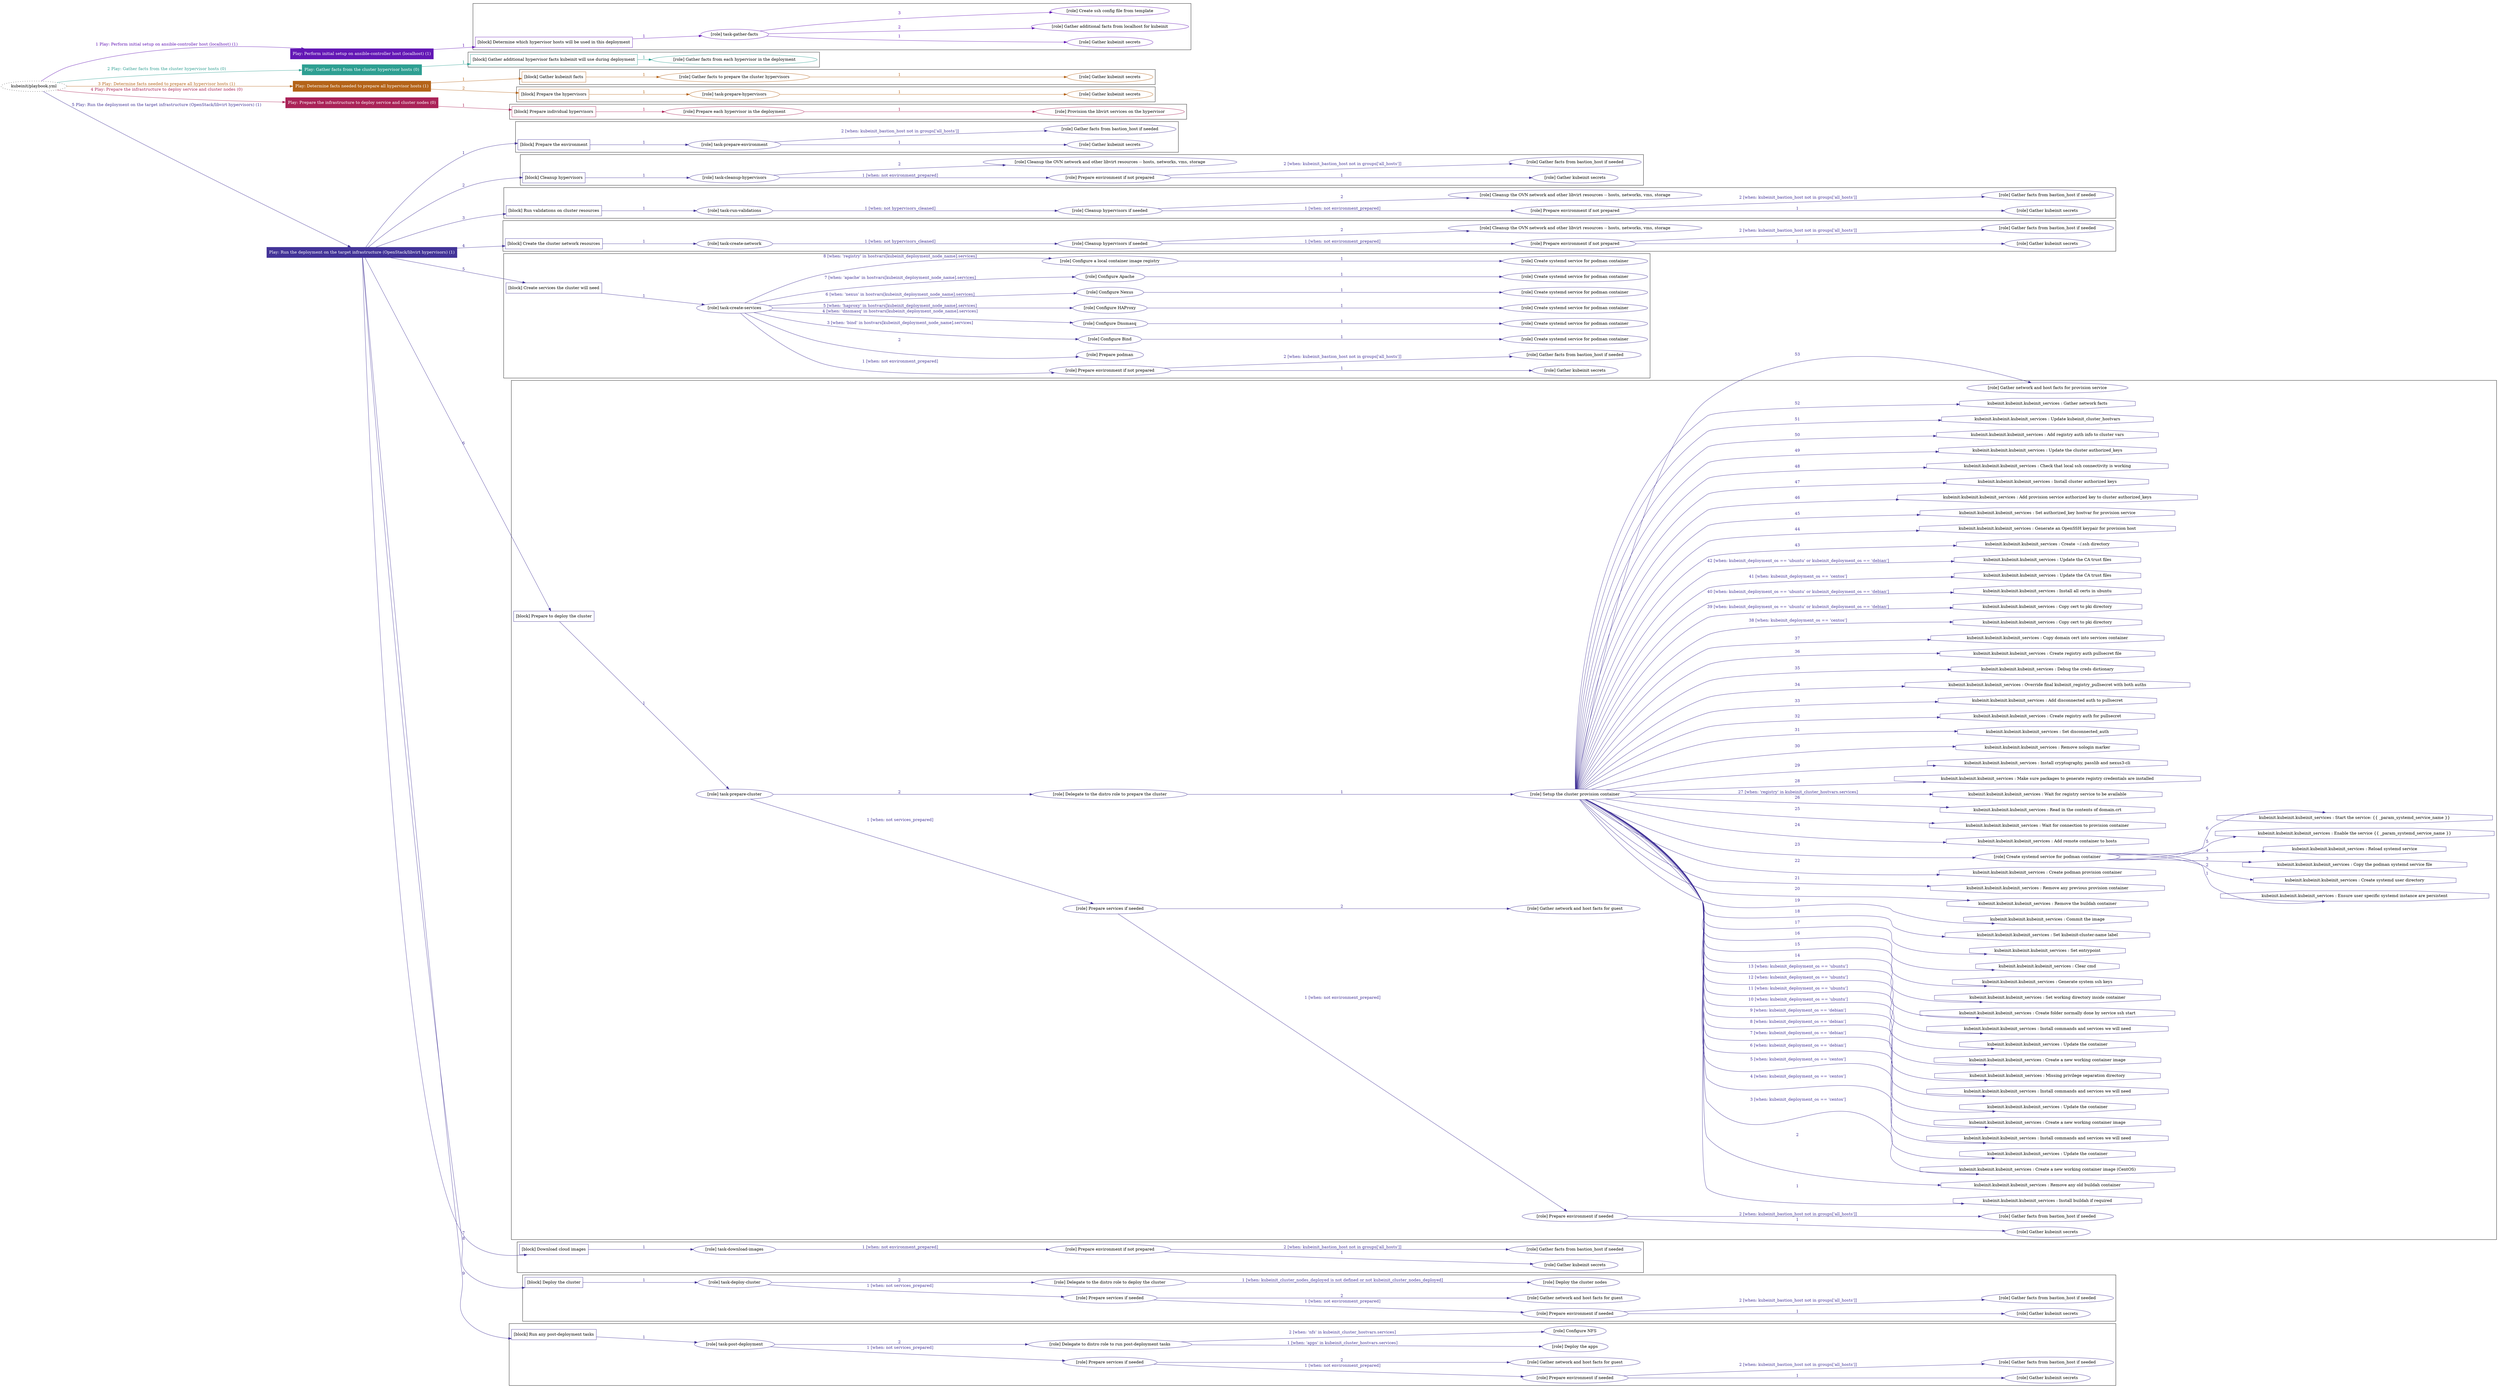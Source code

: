 digraph {
	graph [concentrate=true ordering=in rankdir=LR ratio=fill]
	edge [esep=5 sep=10]
	"kubeinit/playbook.yml" [URL="/home/runner/work/kubeinit/kubeinit/kubeinit/playbook.yml" id=playbook_f135c713 style=dotted]
	"kubeinit/playbook.yml" -> play_843a027c [label="1 Play: Perform initial setup on ansible-controller host (localhost) (1)" color="#6317b5" fontcolor="#6317b5" id=edge_play_843a027c labeltooltip="1 Play: Perform initial setup on ansible-controller host (localhost) (1)" tooltip="1 Play: Perform initial setup on ansible-controller host (localhost) (1)"]
	subgraph "Play: Perform initial setup on ansible-controller host (localhost) (1)" {
		play_843a027c [label="Play: Perform initial setup on ansible-controller host (localhost) (1)" URL="/home/runner/work/kubeinit/kubeinit/kubeinit/playbook.yml" color="#6317b5" fontcolor="#ffffff" id=play_843a027c shape=box style=filled tooltip=localhost]
		play_843a027c -> block_3fa230a3 [label=1 color="#6317b5" fontcolor="#6317b5" id=edge_block_3fa230a3 labeltooltip=1 tooltip=1]
		subgraph cluster_block_3fa230a3 {
			block_3fa230a3 [label="[block] Determine which hypervisor hosts will be used in this deployment" URL="/home/runner/work/kubeinit/kubeinit/kubeinit/playbook.yml" color="#6317b5" id=block_3fa230a3 labeltooltip="Determine which hypervisor hosts will be used in this deployment" shape=box tooltip="Determine which hypervisor hosts will be used in this deployment"]
			block_3fa230a3 -> role_1e311163 [label="1 " color="#6317b5" fontcolor="#6317b5" id=edge_role_1e311163 labeltooltip="1 " tooltip="1 "]
			subgraph "task-gather-facts" {
				role_1e311163 [label="[role] task-gather-facts" URL="/home/runner/work/kubeinit/kubeinit/kubeinit/playbook.yml" color="#6317b5" id=role_1e311163 tooltip="task-gather-facts"]
				role_1e311163 -> role_46b36572 [label="1 " color="#6317b5" fontcolor="#6317b5" id=edge_role_46b36572 labeltooltip="1 " tooltip="1 "]
				subgraph "Gather kubeinit secrets" {
					role_46b36572 [label="[role] Gather kubeinit secrets" URL="/home/runner/.ansible/collections/ansible_collections/kubeinit/kubeinit/roles/kubeinit_prepare/tasks/build_hypervisors_group.yml" color="#6317b5" id=role_46b36572 tooltip="Gather kubeinit secrets"]
				}
				role_1e311163 -> role_cdf1b184 [label="2 " color="#6317b5" fontcolor="#6317b5" id=edge_role_cdf1b184 labeltooltip="2 " tooltip="2 "]
				subgraph "Gather additional facts from localhost for kubeinit" {
					role_cdf1b184 [label="[role] Gather additional facts from localhost for kubeinit" URL="/home/runner/.ansible/collections/ansible_collections/kubeinit/kubeinit/roles/kubeinit_prepare/tasks/build_hypervisors_group.yml" color="#6317b5" id=role_cdf1b184 tooltip="Gather additional facts from localhost for kubeinit"]
				}
				role_1e311163 -> role_89ca6e21 [label="3 " color="#6317b5" fontcolor="#6317b5" id=edge_role_89ca6e21 labeltooltip="3 " tooltip="3 "]
				subgraph "Create ssh config file from template" {
					role_89ca6e21 [label="[role] Create ssh config file from template" URL="/home/runner/.ansible/collections/ansible_collections/kubeinit/kubeinit/roles/kubeinit_prepare/tasks/build_hypervisors_group.yml" color="#6317b5" id=role_89ca6e21 tooltip="Create ssh config file from template"]
				}
			}
		}
	}
	"kubeinit/playbook.yml" -> play_c191371a [label="2 Play: Gather facts from the cluster hypervisor hosts (0)" color="#2d9f92" fontcolor="#2d9f92" id=edge_play_c191371a labeltooltip="2 Play: Gather facts from the cluster hypervisor hosts (0)" tooltip="2 Play: Gather facts from the cluster hypervisor hosts (0)"]
	subgraph "Play: Gather facts from the cluster hypervisor hosts (0)" {
		play_c191371a [label="Play: Gather facts from the cluster hypervisor hosts (0)" URL="/home/runner/work/kubeinit/kubeinit/kubeinit/playbook.yml" color="#2d9f92" fontcolor="#ffffff" id=play_c191371a shape=box style=filled tooltip="Play: Gather facts from the cluster hypervisor hosts (0)"]
		play_c191371a -> block_837438e1 [label=1 color="#2d9f92" fontcolor="#2d9f92" id=edge_block_837438e1 labeltooltip=1 tooltip=1]
		subgraph cluster_block_837438e1 {
			block_837438e1 [label="[block] Gather additional hypervisor facts kubeinit will use during deployment" URL="/home/runner/work/kubeinit/kubeinit/kubeinit/playbook.yml" color="#2d9f92" id=block_837438e1 labeltooltip="Gather additional hypervisor facts kubeinit will use during deployment" shape=box tooltip="Gather additional hypervisor facts kubeinit will use during deployment"]
			block_837438e1 -> role_ecf2a97d [label="1 " color="#2d9f92" fontcolor="#2d9f92" id=edge_role_ecf2a97d labeltooltip="1 " tooltip="1 "]
			subgraph "Gather facts from each hypervisor in the deployment" {
				role_ecf2a97d [label="[role] Gather facts from each hypervisor in the deployment" URL="/home/runner/work/kubeinit/kubeinit/kubeinit/playbook.yml" color="#2d9f92" id=role_ecf2a97d tooltip="Gather facts from each hypervisor in the deployment"]
			}
		}
	}
	"kubeinit/playbook.yml" -> play_6d67317e [label="3 Play: Determine facts needed to prepare all hypervisor hosts (1)" color="#b46318" fontcolor="#b46318" id=edge_play_6d67317e labeltooltip="3 Play: Determine facts needed to prepare all hypervisor hosts (1)" tooltip="3 Play: Determine facts needed to prepare all hypervisor hosts (1)"]
	subgraph "Play: Determine facts needed to prepare all hypervisor hosts (1)" {
		play_6d67317e [label="Play: Determine facts needed to prepare all hypervisor hosts (1)" URL="/home/runner/work/kubeinit/kubeinit/kubeinit/playbook.yml" color="#b46318" fontcolor="#ffffff" id=play_6d67317e shape=box style=filled tooltip=localhost]
		play_6d67317e -> block_d8ba95bd [label=1 color="#b46318" fontcolor="#b46318" id=edge_block_d8ba95bd labeltooltip=1 tooltip=1]
		subgraph cluster_block_d8ba95bd {
			block_d8ba95bd [label="[block] Gather kubeinit facts" URL="/home/runner/work/kubeinit/kubeinit/kubeinit/playbook.yml" color="#b46318" id=block_d8ba95bd labeltooltip="Gather kubeinit facts" shape=box tooltip="Gather kubeinit facts"]
			block_d8ba95bd -> role_436e87fe [label="1 " color="#b46318" fontcolor="#b46318" id=edge_role_436e87fe labeltooltip="1 " tooltip="1 "]
			subgraph "Gather facts to prepare the cluster hypervisors" {
				role_436e87fe [label="[role] Gather facts to prepare the cluster hypervisors" URL="/home/runner/work/kubeinit/kubeinit/kubeinit/playbook.yml" color="#b46318" id=role_436e87fe tooltip="Gather facts to prepare the cluster hypervisors"]
				role_436e87fe -> role_6dddeda8 [label="1 " color="#b46318" fontcolor="#b46318" id=edge_role_6dddeda8 labeltooltip="1 " tooltip="1 "]
				subgraph "Gather kubeinit secrets" {
					role_6dddeda8 [label="[role] Gather kubeinit secrets" URL="/home/runner/.ansible/collections/ansible_collections/kubeinit/kubeinit/roles/kubeinit_prepare/tasks/gather_kubeinit_facts.yml" color="#b46318" id=role_6dddeda8 tooltip="Gather kubeinit secrets"]
				}
			}
		}
		play_6d67317e -> block_fd13d683 [label=2 color="#b46318" fontcolor="#b46318" id=edge_block_fd13d683 labeltooltip=2 tooltip=2]
		subgraph cluster_block_fd13d683 {
			block_fd13d683 [label="[block] Prepare the hypervisors" URL="/home/runner/work/kubeinit/kubeinit/kubeinit/playbook.yml" color="#b46318" id=block_fd13d683 labeltooltip="Prepare the hypervisors" shape=box tooltip="Prepare the hypervisors"]
			block_fd13d683 -> role_726ce7e6 [label="1 " color="#b46318" fontcolor="#b46318" id=edge_role_726ce7e6 labeltooltip="1 " tooltip="1 "]
			subgraph "task-prepare-hypervisors" {
				role_726ce7e6 [label="[role] task-prepare-hypervisors" URL="/home/runner/work/kubeinit/kubeinit/kubeinit/playbook.yml" color="#b46318" id=role_726ce7e6 tooltip="task-prepare-hypervisors"]
				role_726ce7e6 -> role_48bf6ab9 [label="1 " color="#b46318" fontcolor="#b46318" id=edge_role_48bf6ab9 labeltooltip="1 " tooltip="1 "]
				subgraph "Gather kubeinit secrets" {
					role_48bf6ab9 [label="[role] Gather kubeinit secrets" URL="/home/runner/.ansible/collections/ansible_collections/kubeinit/kubeinit/roles/kubeinit_prepare/tasks/gather_kubeinit_facts.yml" color="#b46318" id=role_48bf6ab9 tooltip="Gather kubeinit secrets"]
				}
			}
		}
	}
	"kubeinit/playbook.yml" -> play_99589deb [label="4 Play: Prepare the infrastructure to deploy service and cluster nodes (0)" color="#aa2257" fontcolor="#aa2257" id=edge_play_99589deb labeltooltip="4 Play: Prepare the infrastructure to deploy service and cluster nodes (0)" tooltip="4 Play: Prepare the infrastructure to deploy service and cluster nodes (0)"]
	subgraph "Play: Prepare the infrastructure to deploy service and cluster nodes (0)" {
		play_99589deb [label="Play: Prepare the infrastructure to deploy service and cluster nodes (0)" URL="/home/runner/work/kubeinit/kubeinit/kubeinit/playbook.yml" color="#aa2257" fontcolor="#ffffff" id=play_99589deb shape=box style=filled tooltip="Play: Prepare the infrastructure to deploy service and cluster nodes (0)"]
		play_99589deb -> block_fbdcd02f [label=1 color="#aa2257" fontcolor="#aa2257" id=edge_block_fbdcd02f labeltooltip=1 tooltip=1]
		subgraph cluster_block_fbdcd02f {
			block_fbdcd02f [label="[block] Prepare individual hypervisors" URL="/home/runner/work/kubeinit/kubeinit/kubeinit/playbook.yml" color="#aa2257" id=block_fbdcd02f labeltooltip="Prepare individual hypervisors" shape=box tooltip="Prepare individual hypervisors"]
			block_fbdcd02f -> role_58699a43 [label="1 " color="#aa2257" fontcolor="#aa2257" id=edge_role_58699a43 labeltooltip="1 " tooltip="1 "]
			subgraph "Prepare each hypervisor in the deployment" {
				role_58699a43 [label="[role] Prepare each hypervisor in the deployment" URL="/home/runner/work/kubeinit/kubeinit/kubeinit/playbook.yml" color="#aa2257" id=role_58699a43 tooltip="Prepare each hypervisor in the deployment"]
				role_58699a43 -> role_f4a92713 [label="1 " color="#aa2257" fontcolor="#aa2257" id=edge_role_f4a92713 labeltooltip="1 " tooltip="1 "]
				subgraph "Provision the libvirt services on the hypervisor" {
					role_f4a92713 [label="[role] Provision the libvirt services on the hypervisor" URL="/home/runner/.ansible/collections/ansible_collections/kubeinit/kubeinit/roles/kubeinit_prepare/tasks/prepare_hypervisor.yml" color="#aa2257" id=role_f4a92713 tooltip="Provision the libvirt services on the hypervisor"]
				}
			}
		}
	}
	"kubeinit/playbook.yml" -> play_3013e781 [label="5 Play: Run the deployment on the target infrastructure (OpenStack/libvirt hypervisors) (1)" color="#433498" fontcolor="#433498" id=edge_play_3013e781 labeltooltip="5 Play: Run the deployment on the target infrastructure (OpenStack/libvirt hypervisors) (1)" tooltip="5 Play: Run the deployment on the target infrastructure (OpenStack/libvirt hypervisors) (1)"]
	subgraph "Play: Run the deployment on the target infrastructure (OpenStack/libvirt hypervisors) (1)" {
		play_3013e781 [label="Play: Run the deployment on the target infrastructure (OpenStack/libvirt hypervisors) (1)" URL="/home/runner/work/kubeinit/kubeinit/kubeinit/playbook.yml" color="#433498" fontcolor="#ffffff" id=play_3013e781 shape=box style=filled tooltip=localhost]
		play_3013e781 -> block_e2afaf14 [label=1 color="#433498" fontcolor="#433498" id=edge_block_e2afaf14 labeltooltip=1 tooltip=1]
		subgraph cluster_block_e2afaf14 {
			block_e2afaf14 [label="[block] Prepare the environment" URL="/home/runner/work/kubeinit/kubeinit/kubeinit/playbook.yml" color="#433498" id=block_e2afaf14 labeltooltip="Prepare the environment" shape=box tooltip="Prepare the environment"]
			block_e2afaf14 -> role_06885b7e [label="1 " color="#433498" fontcolor="#433498" id=edge_role_06885b7e labeltooltip="1 " tooltip="1 "]
			subgraph "task-prepare-environment" {
				role_06885b7e [label="[role] task-prepare-environment" URL="/home/runner/work/kubeinit/kubeinit/kubeinit/playbook.yml" color="#433498" id=role_06885b7e tooltip="task-prepare-environment"]
				role_06885b7e -> role_0ee74b8b [label="1 " color="#433498" fontcolor="#433498" id=edge_role_0ee74b8b labeltooltip="1 " tooltip="1 "]
				subgraph "Gather kubeinit secrets" {
					role_0ee74b8b [label="[role] Gather kubeinit secrets" URL="/home/runner/.ansible/collections/ansible_collections/kubeinit/kubeinit/roles/kubeinit_prepare/tasks/gather_kubeinit_facts.yml" color="#433498" id=role_0ee74b8b tooltip="Gather kubeinit secrets"]
				}
				role_06885b7e -> role_79760200 [label="2 [when: kubeinit_bastion_host not in groups['all_hosts']]" color="#433498" fontcolor="#433498" id=edge_role_79760200 labeltooltip="2 [when: kubeinit_bastion_host not in groups['all_hosts']]" tooltip="2 [when: kubeinit_bastion_host not in groups['all_hosts']]"]
				subgraph "Gather facts from bastion_host if needed" {
					role_79760200 [label="[role] Gather facts from bastion_host if needed" URL="/home/runner/.ansible/collections/ansible_collections/kubeinit/kubeinit/roles/kubeinit_prepare/tasks/main.yml" color="#433498" id=role_79760200 tooltip="Gather facts from bastion_host if needed"]
				}
			}
		}
		play_3013e781 -> block_ba896a12 [label=2 color="#433498" fontcolor="#433498" id=edge_block_ba896a12 labeltooltip=2 tooltip=2]
		subgraph cluster_block_ba896a12 {
			block_ba896a12 [label="[block] Cleanup hypervisors" URL="/home/runner/work/kubeinit/kubeinit/kubeinit/playbook.yml" color="#433498" id=block_ba896a12 labeltooltip="Cleanup hypervisors" shape=box tooltip="Cleanup hypervisors"]
			block_ba896a12 -> role_a75a09e6 [label="1 " color="#433498" fontcolor="#433498" id=edge_role_a75a09e6 labeltooltip="1 " tooltip="1 "]
			subgraph "task-cleanup-hypervisors" {
				role_a75a09e6 [label="[role] task-cleanup-hypervisors" URL="/home/runner/work/kubeinit/kubeinit/kubeinit/playbook.yml" color="#433498" id=role_a75a09e6 tooltip="task-cleanup-hypervisors"]
				role_a75a09e6 -> role_a74ad88b [label="1 [when: not environment_prepared]" color="#433498" fontcolor="#433498" id=edge_role_a74ad88b labeltooltip="1 [when: not environment_prepared]" tooltip="1 [when: not environment_prepared]"]
				subgraph "Prepare environment if not prepared" {
					role_a74ad88b [label="[role] Prepare environment if not prepared" URL="/home/runner/.ansible/collections/ansible_collections/kubeinit/kubeinit/roles/kubeinit_libvirt/tasks/cleanup_hypervisors.yml" color="#433498" id=role_a74ad88b tooltip="Prepare environment if not prepared"]
					role_a74ad88b -> role_d2a1a726 [label="1 " color="#433498" fontcolor="#433498" id=edge_role_d2a1a726 labeltooltip="1 " tooltip="1 "]
					subgraph "Gather kubeinit secrets" {
						role_d2a1a726 [label="[role] Gather kubeinit secrets" URL="/home/runner/.ansible/collections/ansible_collections/kubeinit/kubeinit/roles/kubeinit_prepare/tasks/gather_kubeinit_facts.yml" color="#433498" id=role_d2a1a726 tooltip="Gather kubeinit secrets"]
					}
					role_a74ad88b -> role_2059d197 [label="2 [when: kubeinit_bastion_host not in groups['all_hosts']]" color="#433498" fontcolor="#433498" id=edge_role_2059d197 labeltooltip="2 [when: kubeinit_bastion_host not in groups['all_hosts']]" tooltip="2 [when: kubeinit_bastion_host not in groups['all_hosts']]"]
					subgraph "Gather facts from bastion_host if needed" {
						role_2059d197 [label="[role] Gather facts from bastion_host if needed" URL="/home/runner/.ansible/collections/ansible_collections/kubeinit/kubeinit/roles/kubeinit_prepare/tasks/main.yml" color="#433498" id=role_2059d197 tooltip="Gather facts from bastion_host if needed"]
					}
				}
				role_a75a09e6 -> role_371ae1ca [label="2 " color="#433498" fontcolor="#433498" id=edge_role_371ae1ca labeltooltip="2 " tooltip="2 "]
				subgraph "Cleanup the OVN network and other libvirt resources -- hosts, networks, vms, storage" {
					role_371ae1ca [label="[role] Cleanup the OVN network and other libvirt resources -- hosts, networks, vms, storage" URL="/home/runner/.ansible/collections/ansible_collections/kubeinit/kubeinit/roles/kubeinit_libvirt/tasks/cleanup_hypervisors.yml" color="#433498" id=role_371ae1ca tooltip="Cleanup the OVN network and other libvirt resources -- hosts, networks, vms, storage"]
				}
			}
		}
		play_3013e781 -> block_446c1427 [label=3 color="#433498" fontcolor="#433498" id=edge_block_446c1427 labeltooltip=3 tooltip=3]
		subgraph cluster_block_446c1427 {
			block_446c1427 [label="[block] Run validations on cluster resources" URL="/home/runner/work/kubeinit/kubeinit/kubeinit/playbook.yml" color="#433498" id=block_446c1427 labeltooltip="Run validations on cluster resources" shape=box tooltip="Run validations on cluster resources"]
			block_446c1427 -> role_558a06cf [label="1 " color="#433498" fontcolor="#433498" id=edge_role_558a06cf labeltooltip="1 " tooltip="1 "]
			subgraph "task-run-validations" {
				role_558a06cf [label="[role] task-run-validations" URL="/home/runner/work/kubeinit/kubeinit/kubeinit/playbook.yml" color="#433498" id=role_558a06cf tooltip="task-run-validations"]
				role_558a06cf -> role_0bd36e97 [label="1 [when: not hypervisors_cleaned]" color="#433498" fontcolor="#433498" id=edge_role_0bd36e97 labeltooltip="1 [when: not hypervisors_cleaned]" tooltip="1 [when: not hypervisors_cleaned]"]
				subgraph "Cleanup hypervisors if needed" {
					role_0bd36e97 [label="[role] Cleanup hypervisors if needed" URL="/home/runner/.ansible/collections/ansible_collections/kubeinit/kubeinit/roles/kubeinit_validations/tasks/main.yml" color="#433498" id=role_0bd36e97 tooltip="Cleanup hypervisors if needed"]
					role_0bd36e97 -> role_be7aada3 [label="1 [when: not environment_prepared]" color="#433498" fontcolor="#433498" id=edge_role_be7aada3 labeltooltip="1 [when: not environment_prepared]" tooltip="1 [when: not environment_prepared]"]
					subgraph "Prepare environment if not prepared" {
						role_be7aada3 [label="[role] Prepare environment if not prepared" URL="/home/runner/.ansible/collections/ansible_collections/kubeinit/kubeinit/roles/kubeinit_libvirt/tasks/cleanup_hypervisors.yml" color="#433498" id=role_be7aada3 tooltip="Prepare environment if not prepared"]
						role_be7aada3 -> role_319d6f89 [label="1 " color="#433498" fontcolor="#433498" id=edge_role_319d6f89 labeltooltip="1 " tooltip="1 "]
						subgraph "Gather kubeinit secrets" {
							role_319d6f89 [label="[role] Gather kubeinit secrets" URL="/home/runner/.ansible/collections/ansible_collections/kubeinit/kubeinit/roles/kubeinit_prepare/tasks/gather_kubeinit_facts.yml" color="#433498" id=role_319d6f89 tooltip="Gather kubeinit secrets"]
						}
						role_be7aada3 -> role_ca72cb30 [label="2 [when: kubeinit_bastion_host not in groups['all_hosts']]" color="#433498" fontcolor="#433498" id=edge_role_ca72cb30 labeltooltip="2 [when: kubeinit_bastion_host not in groups['all_hosts']]" tooltip="2 [when: kubeinit_bastion_host not in groups['all_hosts']]"]
						subgraph "Gather facts from bastion_host if needed" {
							role_ca72cb30 [label="[role] Gather facts from bastion_host if needed" URL="/home/runner/.ansible/collections/ansible_collections/kubeinit/kubeinit/roles/kubeinit_prepare/tasks/main.yml" color="#433498" id=role_ca72cb30 tooltip="Gather facts from bastion_host if needed"]
						}
					}
					role_0bd36e97 -> role_f62a04af [label="2 " color="#433498" fontcolor="#433498" id=edge_role_f62a04af labeltooltip="2 " tooltip="2 "]
					subgraph "Cleanup the OVN network and other libvirt resources -- hosts, networks, vms, storage" {
						role_f62a04af [label="[role] Cleanup the OVN network and other libvirt resources -- hosts, networks, vms, storage" URL="/home/runner/.ansible/collections/ansible_collections/kubeinit/kubeinit/roles/kubeinit_libvirt/tasks/cleanup_hypervisors.yml" color="#433498" id=role_f62a04af tooltip="Cleanup the OVN network and other libvirt resources -- hosts, networks, vms, storage"]
					}
				}
			}
		}
		play_3013e781 -> block_a3d5e835 [label=4 color="#433498" fontcolor="#433498" id=edge_block_a3d5e835 labeltooltip=4 tooltip=4]
		subgraph cluster_block_a3d5e835 {
			block_a3d5e835 [label="[block] Create the cluster network resources" URL="/home/runner/work/kubeinit/kubeinit/kubeinit/playbook.yml" color="#433498" id=block_a3d5e835 labeltooltip="Create the cluster network resources" shape=box tooltip="Create the cluster network resources"]
			block_a3d5e835 -> role_8c736b59 [label="1 " color="#433498" fontcolor="#433498" id=edge_role_8c736b59 labeltooltip="1 " tooltip="1 "]
			subgraph "task-create-network" {
				role_8c736b59 [label="[role] task-create-network" URL="/home/runner/work/kubeinit/kubeinit/kubeinit/playbook.yml" color="#433498" id=role_8c736b59 tooltip="task-create-network"]
				role_8c736b59 -> role_7ccc9780 [label="1 [when: not hypervisors_cleaned]" color="#433498" fontcolor="#433498" id=edge_role_7ccc9780 labeltooltip="1 [when: not hypervisors_cleaned]" tooltip="1 [when: not hypervisors_cleaned]"]
				subgraph "Cleanup hypervisors if needed" {
					role_7ccc9780 [label="[role] Cleanup hypervisors if needed" URL="/home/runner/.ansible/collections/ansible_collections/kubeinit/kubeinit/roles/kubeinit_libvirt/tasks/create_network.yml" color="#433498" id=role_7ccc9780 tooltip="Cleanup hypervisors if needed"]
					role_7ccc9780 -> role_100acc2f [label="1 [when: not environment_prepared]" color="#433498" fontcolor="#433498" id=edge_role_100acc2f labeltooltip="1 [when: not environment_prepared]" tooltip="1 [when: not environment_prepared]"]
					subgraph "Prepare environment if not prepared" {
						role_100acc2f [label="[role] Prepare environment if not prepared" URL="/home/runner/.ansible/collections/ansible_collections/kubeinit/kubeinit/roles/kubeinit_libvirt/tasks/cleanup_hypervisors.yml" color="#433498" id=role_100acc2f tooltip="Prepare environment if not prepared"]
						role_100acc2f -> role_2fce8848 [label="1 " color="#433498" fontcolor="#433498" id=edge_role_2fce8848 labeltooltip="1 " tooltip="1 "]
						subgraph "Gather kubeinit secrets" {
							role_2fce8848 [label="[role] Gather kubeinit secrets" URL="/home/runner/.ansible/collections/ansible_collections/kubeinit/kubeinit/roles/kubeinit_prepare/tasks/gather_kubeinit_facts.yml" color="#433498" id=role_2fce8848 tooltip="Gather kubeinit secrets"]
						}
						role_100acc2f -> role_16f0e280 [label="2 [when: kubeinit_bastion_host not in groups['all_hosts']]" color="#433498" fontcolor="#433498" id=edge_role_16f0e280 labeltooltip="2 [when: kubeinit_bastion_host not in groups['all_hosts']]" tooltip="2 [when: kubeinit_bastion_host not in groups['all_hosts']]"]
						subgraph "Gather facts from bastion_host if needed" {
							role_16f0e280 [label="[role] Gather facts from bastion_host if needed" URL="/home/runner/.ansible/collections/ansible_collections/kubeinit/kubeinit/roles/kubeinit_prepare/tasks/main.yml" color="#433498" id=role_16f0e280 tooltip="Gather facts from bastion_host if needed"]
						}
					}
					role_7ccc9780 -> role_de9fe2a3 [label="2 " color="#433498" fontcolor="#433498" id=edge_role_de9fe2a3 labeltooltip="2 " tooltip="2 "]
					subgraph "Cleanup the OVN network and other libvirt resources -- hosts, networks, vms, storage" {
						role_de9fe2a3 [label="[role] Cleanup the OVN network and other libvirt resources -- hosts, networks, vms, storage" URL="/home/runner/.ansible/collections/ansible_collections/kubeinit/kubeinit/roles/kubeinit_libvirt/tasks/cleanup_hypervisors.yml" color="#433498" id=role_de9fe2a3 tooltip="Cleanup the OVN network and other libvirt resources -- hosts, networks, vms, storage"]
					}
				}
			}
		}
		play_3013e781 -> block_e686337f [label=5 color="#433498" fontcolor="#433498" id=edge_block_e686337f labeltooltip=5 tooltip=5]
		subgraph cluster_block_e686337f {
			block_e686337f [label="[block] Create services the cluster will need" URL="/home/runner/work/kubeinit/kubeinit/kubeinit/playbook.yml" color="#433498" id=block_e686337f labeltooltip="Create services the cluster will need" shape=box tooltip="Create services the cluster will need"]
			block_e686337f -> role_3a2858cf [label="1 " color="#433498" fontcolor="#433498" id=edge_role_3a2858cf labeltooltip="1 " tooltip="1 "]
			subgraph "task-create-services" {
				role_3a2858cf [label="[role] task-create-services" URL="/home/runner/work/kubeinit/kubeinit/kubeinit/playbook.yml" color="#433498" id=role_3a2858cf tooltip="task-create-services"]
				role_3a2858cf -> role_12ea6c27 [label="1 [when: not environment_prepared]" color="#433498" fontcolor="#433498" id=edge_role_12ea6c27 labeltooltip="1 [when: not environment_prepared]" tooltip="1 [when: not environment_prepared]"]
				subgraph "Prepare environment if not prepared" {
					role_12ea6c27 [label="[role] Prepare environment if not prepared" URL="/home/runner/.ansible/collections/ansible_collections/kubeinit/kubeinit/roles/kubeinit_services/tasks/main.yml" color="#433498" id=role_12ea6c27 tooltip="Prepare environment if not prepared"]
					role_12ea6c27 -> role_8b0fd84c [label="1 " color="#433498" fontcolor="#433498" id=edge_role_8b0fd84c labeltooltip="1 " tooltip="1 "]
					subgraph "Gather kubeinit secrets" {
						role_8b0fd84c [label="[role] Gather kubeinit secrets" URL="/home/runner/.ansible/collections/ansible_collections/kubeinit/kubeinit/roles/kubeinit_prepare/tasks/gather_kubeinit_facts.yml" color="#433498" id=role_8b0fd84c tooltip="Gather kubeinit secrets"]
					}
					role_12ea6c27 -> role_9736129a [label="2 [when: kubeinit_bastion_host not in groups['all_hosts']]" color="#433498" fontcolor="#433498" id=edge_role_9736129a labeltooltip="2 [when: kubeinit_bastion_host not in groups['all_hosts']]" tooltip="2 [when: kubeinit_bastion_host not in groups['all_hosts']]"]
					subgraph "Gather facts from bastion_host if needed" {
						role_9736129a [label="[role] Gather facts from bastion_host if needed" URL="/home/runner/.ansible/collections/ansible_collections/kubeinit/kubeinit/roles/kubeinit_prepare/tasks/main.yml" color="#433498" id=role_9736129a tooltip="Gather facts from bastion_host if needed"]
					}
				}
				role_3a2858cf -> role_28553ace [label="2 " color="#433498" fontcolor="#433498" id=edge_role_28553ace labeltooltip="2 " tooltip="2 "]
				subgraph "Prepare podman" {
					role_28553ace [label="[role] Prepare podman" URL="/home/runner/.ansible/collections/ansible_collections/kubeinit/kubeinit/roles/kubeinit_services/tasks/00_create_service_pod.yml" color="#433498" id=role_28553ace tooltip="Prepare podman"]
				}
				role_3a2858cf -> role_0faf01ef [label="3 [when: 'bind' in hostvars[kubeinit_deployment_node_name].services]" color="#433498" fontcolor="#433498" id=edge_role_0faf01ef labeltooltip="3 [when: 'bind' in hostvars[kubeinit_deployment_node_name].services]" tooltip="3 [when: 'bind' in hostvars[kubeinit_deployment_node_name].services]"]
				subgraph "Configure Bind" {
					role_0faf01ef [label="[role] Configure Bind" URL="/home/runner/.ansible/collections/ansible_collections/kubeinit/kubeinit/roles/kubeinit_services/tasks/start_services_containers.yml" color="#433498" id=role_0faf01ef tooltip="Configure Bind"]
					role_0faf01ef -> role_698ee38f [label="1 " color="#433498" fontcolor="#433498" id=edge_role_698ee38f labeltooltip="1 " tooltip="1 "]
					subgraph "Create systemd service for podman container" {
						role_698ee38f [label="[role] Create systemd service for podman container" URL="/home/runner/.ansible/collections/ansible_collections/kubeinit/kubeinit/roles/kubeinit_bind/tasks/main.yml" color="#433498" id=role_698ee38f tooltip="Create systemd service for podman container"]
					}
				}
				role_3a2858cf -> role_eae08509 [label="4 [when: 'dnsmasq' in hostvars[kubeinit_deployment_node_name].services]" color="#433498" fontcolor="#433498" id=edge_role_eae08509 labeltooltip="4 [when: 'dnsmasq' in hostvars[kubeinit_deployment_node_name].services]" tooltip="4 [when: 'dnsmasq' in hostvars[kubeinit_deployment_node_name].services]"]
				subgraph "Configure Dnsmasq" {
					role_eae08509 [label="[role] Configure Dnsmasq" URL="/home/runner/.ansible/collections/ansible_collections/kubeinit/kubeinit/roles/kubeinit_services/tasks/start_services_containers.yml" color="#433498" id=role_eae08509 tooltip="Configure Dnsmasq"]
					role_eae08509 -> role_07ad643c [label="1 " color="#433498" fontcolor="#433498" id=edge_role_07ad643c labeltooltip="1 " tooltip="1 "]
					subgraph "Create systemd service for podman container" {
						role_07ad643c [label="[role] Create systemd service for podman container" URL="/home/runner/.ansible/collections/ansible_collections/kubeinit/kubeinit/roles/kubeinit_dnsmasq/tasks/main.yml" color="#433498" id=role_07ad643c tooltip="Create systemd service for podman container"]
					}
				}
				role_3a2858cf -> role_62a4cb35 [label="5 [when: 'haproxy' in hostvars[kubeinit_deployment_node_name].services]" color="#433498" fontcolor="#433498" id=edge_role_62a4cb35 labeltooltip="5 [when: 'haproxy' in hostvars[kubeinit_deployment_node_name].services]" tooltip="5 [when: 'haproxy' in hostvars[kubeinit_deployment_node_name].services]"]
				subgraph "Configure HAProxy" {
					role_62a4cb35 [label="[role] Configure HAProxy" URL="/home/runner/.ansible/collections/ansible_collections/kubeinit/kubeinit/roles/kubeinit_services/tasks/start_services_containers.yml" color="#433498" id=role_62a4cb35 tooltip="Configure HAProxy"]
					role_62a4cb35 -> role_f53a042e [label="1 " color="#433498" fontcolor="#433498" id=edge_role_f53a042e labeltooltip="1 " tooltip="1 "]
					subgraph "Create systemd service for podman container" {
						role_f53a042e [label="[role] Create systemd service for podman container" URL="/home/runner/.ansible/collections/ansible_collections/kubeinit/kubeinit/roles/kubeinit_haproxy/tasks/main.yml" color="#433498" id=role_f53a042e tooltip="Create systemd service for podman container"]
					}
				}
				role_3a2858cf -> role_91ed02bd [label="6 [when: 'nexus' in hostvars[kubeinit_deployment_node_name].services]" color="#433498" fontcolor="#433498" id=edge_role_91ed02bd labeltooltip="6 [when: 'nexus' in hostvars[kubeinit_deployment_node_name].services]" tooltip="6 [when: 'nexus' in hostvars[kubeinit_deployment_node_name].services]"]
				subgraph "Configure Nexus" {
					role_91ed02bd [label="[role] Configure Nexus" URL="/home/runner/.ansible/collections/ansible_collections/kubeinit/kubeinit/roles/kubeinit_services/tasks/start_services_containers.yml" color="#433498" id=role_91ed02bd tooltip="Configure Nexus"]
					role_91ed02bd -> role_ddc20e9f [label="1 " color="#433498" fontcolor="#433498" id=edge_role_ddc20e9f labeltooltip="1 " tooltip="1 "]
					subgraph "Create systemd service for podman container" {
						role_ddc20e9f [label="[role] Create systemd service for podman container" URL="/home/runner/.ansible/collections/ansible_collections/kubeinit/kubeinit/roles/kubeinit_nexus/tasks/main.yml" color="#433498" id=role_ddc20e9f tooltip="Create systemd service for podman container"]
					}
				}
				role_3a2858cf -> role_bde35c09 [label="7 [when: 'apache' in hostvars[kubeinit_deployment_node_name].services]" color="#433498" fontcolor="#433498" id=edge_role_bde35c09 labeltooltip="7 [when: 'apache' in hostvars[kubeinit_deployment_node_name].services]" tooltip="7 [when: 'apache' in hostvars[kubeinit_deployment_node_name].services]"]
				subgraph "Configure Apache" {
					role_bde35c09 [label="[role] Configure Apache" URL="/home/runner/.ansible/collections/ansible_collections/kubeinit/kubeinit/roles/kubeinit_services/tasks/start_services_containers.yml" color="#433498" id=role_bde35c09 tooltip="Configure Apache"]
					role_bde35c09 -> role_6618c9ca [label="1 " color="#433498" fontcolor="#433498" id=edge_role_6618c9ca labeltooltip="1 " tooltip="1 "]
					subgraph "Create systemd service for podman container" {
						role_6618c9ca [label="[role] Create systemd service for podman container" URL="/home/runner/.ansible/collections/ansible_collections/kubeinit/kubeinit/roles/kubeinit_apache/tasks/main.yml" color="#433498" id=role_6618c9ca tooltip="Create systemd service for podman container"]
					}
				}
				role_3a2858cf -> role_4deccc3b [label="8 [when: 'registry' in hostvars[kubeinit_deployment_node_name].services]" color="#433498" fontcolor="#433498" id=edge_role_4deccc3b labeltooltip="8 [when: 'registry' in hostvars[kubeinit_deployment_node_name].services]" tooltip="8 [when: 'registry' in hostvars[kubeinit_deployment_node_name].services]"]
				subgraph "Configure a local container image registry" {
					role_4deccc3b [label="[role] Configure a local container image registry" URL="/home/runner/.ansible/collections/ansible_collections/kubeinit/kubeinit/roles/kubeinit_services/tasks/start_services_containers.yml" color="#433498" id=role_4deccc3b tooltip="Configure a local container image registry"]
					role_4deccc3b -> role_ee21efb5 [label="1 " color="#433498" fontcolor="#433498" id=edge_role_ee21efb5 labeltooltip="1 " tooltip="1 "]
					subgraph "Create systemd service for podman container" {
						role_ee21efb5 [label="[role] Create systemd service for podman container" URL="/home/runner/.ansible/collections/ansible_collections/kubeinit/kubeinit/roles/kubeinit_registry/tasks/main.yml" color="#433498" id=role_ee21efb5 tooltip="Create systemd service for podman container"]
					}
				}
			}
		}
		play_3013e781 -> block_058e31e9 [label=6 color="#433498" fontcolor="#433498" id=edge_block_058e31e9 labeltooltip=6 tooltip=6]
		subgraph cluster_block_058e31e9 {
			block_058e31e9 [label="[block] Prepare to deploy the cluster" URL="/home/runner/work/kubeinit/kubeinit/kubeinit/playbook.yml" color="#433498" id=block_058e31e9 labeltooltip="Prepare to deploy the cluster" shape=box tooltip="Prepare to deploy the cluster"]
			block_058e31e9 -> role_bc6c4d21 [label="1 " color="#433498" fontcolor="#433498" id=edge_role_bc6c4d21 labeltooltip="1 " tooltip="1 "]
			subgraph "task-prepare-cluster" {
				role_bc6c4d21 [label="[role] task-prepare-cluster" URL="/home/runner/work/kubeinit/kubeinit/kubeinit/playbook.yml" color="#433498" id=role_bc6c4d21 tooltip="task-prepare-cluster"]
				role_bc6c4d21 -> role_b6f648ad [label="1 [when: not services_prepared]" color="#433498" fontcolor="#433498" id=edge_role_b6f648ad labeltooltip="1 [when: not services_prepared]" tooltip="1 [when: not services_prepared]"]
				subgraph "Prepare services if needed" {
					role_b6f648ad [label="[role] Prepare services if needed" URL="/home/runner/.ansible/collections/ansible_collections/kubeinit/kubeinit/roles/kubeinit_prepare/tasks/prepare_cluster.yml" color="#433498" id=role_b6f648ad tooltip="Prepare services if needed"]
					role_b6f648ad -> role_cff92f7c [label="1 [when: not environment_prepared]" color="#433498" fontcolor="#433498" id=edge_role_cff92f7c labeltooltip="1 [when: not environment_prepared]" tooltip="1 [when: not environment_prepared]"]
					subgraph "Prepare environment if needed" {
						role_cff92f7c [label="[role] Prepare environment if needed" URL="/home/runner/.ansible/collections/ansible_collections/kubeinit/kubeinit/roles/kubeinit_services/tasks/prepare_services.yml" color="#433498" id=role_cff92f7c tooltip="Prepare environment if needed"]
						role_cff92f7c -> role_2e57f41a [label="1 " color="#433498" fontcolor="#433498" id=edge_role_2e57f41a labeltooltip="1 " tooltip="1 "]
						subgraph "Gather kubeinit secrets" {
							role_2e57f41a [label="[role] Gather kubeinit secrets" URL="/home/runner/.ansible/collections/ansible_collections/kubeinit/kubeinit/roles/kubeinit_prepare/tasks/gather_kubeinit_facts.yml" color="#433498" id=role_2e57f41a tooltip="Gather kubeinit secrets"]
						}
						role_cff92f7c -> role_70325d3d [label="2 [when: kubeinit_bastion_host not in groups['all_hosts']]" color="#433498" fontcolor="#433498" id=edge_role_70325d3d labeltooltip="2 [when: kubeinit_bastion_host not in groups['all_hosts']]" tooltip="2 [when: kubeinit_bastion_host not in groups['all_hosts']]"]
						subgraph "Gather facts from bastion_host if needed" {
							role_70325d3d [label="[role] Gather facts from bastion_host if needed" URL="/home/runner/.ansible/collections/ansible_collections/kubeinit/kubeinit/roles/kubeinit_prepare/tasks/main.yml" color="#433498" id=role_70325d3d tooltip="Gather facts from bastion_host if needed"]
						}
					}
					role_b6f648ad -> role_1dd14c36 [label="2 " color="#433498" fontcolor="#433498" id=edge_role_1dd14c36 labeltooltip="2 " tooltip="2 "]
					subgraph "Gather network and host facts for guest" {
						role_1dd14c36 [label="[role] Gather network and host facts for guest" URL="/home/runner/.ansible/collections/ansible_collections/kubeinit/kubeinit/roles/kubeinit_services/tasks/prepare_services.yml" color="#433498" id=role_1dd14c36 tooltip="Gather network and host facts for guest"]
					}
				}
				role_bc6c4d21 -> role_a93273df [label="2 " color="#433498" fontcolor="#433498" id=edge_role_a93273df labeltooltip="2 " tooltip="2 "]
				subgraph "Delegate to the distro role to prepare the cluster" {
					role_a93273df [label="[role] Delegate to the distro role to prepare the cluster" URL="/home/runner/.ansible/collections/ansible_collections/kubeinit/kubeinit/roles/kubeinit_prepare/tasks/prepare_cluster.yml" color="#433498" id=role_a93273df tooltip="Delegate to the distro role to prepare the cluster"]
					role_a93273df -> role_592d1d42 [label="1 " color="#433498" fontcolor="#433498" id=edge_role_592d1d42 labeltooltip="1 " tooltip="1 "]
					subgraph "Setup the cluster provision container" {
						role_592d1d42 [label="[role] Setup the cluster provision container" URL="/home/runner/.ansible/collections/ansible_collections/kubeinit/kubeinit/roles/kubeinit_cdk/tasks/prepare_cluster.yml" color="#433498" id=role_592d1d42 tooltip="Setup the cluster provision container"]
						task_ca098fa4 [label="kubeinit.kubeinit.kubeinit_services : Install buildah if required" URL="/home/runner/.ansible/collections/ansible_collections/kubeinit/kubeinit/roles/kubeinit_services/tasks/create_provision_container.yml" color="#433498" id=task_ca098fa4 shape=octagon tooltip="kubeinit.kubeinit.kubeinit_services : Install buildah if required"]
						role_592d1d42 -> task_ca098fa4 [label="1 " color="#433498" fontcolor="#433498" id=edge_task_ca098fa4 labeltooltip="1 " tooltip="1 "]
						task_1b8f7bee [label="kubeinit.kubeinit.kubeinit_services : Remove any old buildah container" URL="/home/runner/.ansible/collections/ansible_collections/kubeinit/kubeinit/roles/kubeinit_services/tasks/create_provision_container.yml" color="#433498" id=task_1b8f7bee shape=octagon tooltip="kubeinit.kubeinit.kubeinit_services : Remove any old buildah container"]
						role_592d1d42 -> task_1b8f7bee [label="2 " color="#433498" fontcolor="#433498" id=edge_task_1b8f7bee labeltooltip="2 " tooltip="2 "]
						task_c957c35a [label="kubeinit.kubeinit.kubeinit_services : Create a new working container image (CentOS)" URL="/home/runner/.ansible/collections/ansible_collections/kubeinit/kubeinit/roles/kubeinit_services/tasks/create_provision_container.yml" color="#433498" id=task_c957c35a shape=octagon tooltip="kubeinit.kubeinit.kubeinit_services : Create a new working container image (CentOS)"]
						role_592d1d42 -> task_c957c35a [label="3 [when: kubeinit_deployment_os == 'centos']" color="#433498" fontcolor="#433498" id=edge_task_c957c35a labeltooltip="3 [when: kubeinit_deployment_os == 'centos']" tooltip="3 [when: kubeinit_deployment_os == 'centos']"]
						task_872c3f54 [label="kubeinit.kubeinit.kubeinit_services : Update the container" URL="/home/runner/.ansible/collections/ansible_collections/kubeinit/kubeinit/roles/kubeinit_services/tasks/create_provision_container.yml" color="#433498" id=task_872c3f54 shape=octagon tooltip="kubeinit.kubeinit.kubeinit_services : Update the container"]
						role_592d1d42 -> task_872c3f54 [label="4 [when: kubeinit_deployment_os == 'centos']" color="#433498" fontcolor="#433498" id=edge_task_872c3f54 labeltooltip="4 [when: kubeinit_deployment_os == 'centos']" tooltip="4 [when: kubeinit_deployment_os == 'centos']"]
						task_a3f3eddf [label="kubeinit.kubeinit.kubeinit_services : Install commands and services we will need" URL="/home/runner/.ansible/collections/ansible_collections/kubeinit/kubeinit/roles/kubeinit_services/tasks/create_provision_container.yml" color="#433498" id=task_a3f3eddf shape=octagon tooltip="kubeinit.kubeinit.kubeinit_services : Install commands and services we will need"]
						role_592d1d42 -> task_a3f3eddf [label="5 [when: kubeinit_deployment_os == 'centos']" color="#433498" fontcolor="#433498" id=edge_task_a3f3eddf labeltooltip="5 [when: kubeinit_deployment_os == 'centos']" tooltip="5 [when: kubeinit_deployment_os == 'centos']"]
						task_b730c0db [label="kubeinit.kubeinit.kubeinit_services : Create a new working container image" URL="/home/runner/.ansible/collections/ansible_collections/kubeinit/kubeinit/roles/kubeinit_services/tasks/create_provision_container.yml" color="#433498" id=task_b730c0db shape=octagon tooltip="kubeinit.kubeinit.kubeinit_services : Create a new working container image"]
						role_592d1d42 -> task_b730c0db [label="6 [when: kubeinit_deployment_os == 'debian']" color="#433498" fontcolor="#433498" id=edge_task_b730c0db labeltooltip="6 [when: kubeinit_deployment_os == 'debian']" tooltip="6 [when: kubeinit_deployment_os == 'debian']"]
						task_2af5cee1 [label="kubeinit.kubeinit.kubeinit_services : Update the container" URL="/home/runner/.ansible/collections/ansible_collections/kubeinit/kubeinit/roles/kubeinit_services/tasks/create_provision_container.yml" color="#433498" id=task_2af5cee1 shape=octagon tooltip="kubeinit.kubeinit.kubeinit_services : Update the container"]
						role_592d1d42 -> task_2af5cee1 [label="7 [when: kubeinit_deployment_os == 'debian']" color="#433498" fontcolor="#433498" id=edge_task_2af5cee1 labeltooltip="7 [when: kubeinit_deployment_os == 'debian']" tooltip="7 [when: kubeinit_deployment_os == 'debian']"]
						task_e990cdfd [label="kubeinit.kubeinit.kubeinit_services : Install commands and services we will need" URL="/home/runner/.ansible/collections/ansible_collections/kubeinit/kubeinit/roles/kubeinit_services/tasks/create_provision_container.yml" color="#433498" id=task_e990cdfd shape=octagon tooltip="kubeinit.kubeinit.kubeinit_services : Install commands and services we will need"]
						role_592d1d42 -> task_e990cdfd [label="8 [when: kubeinit_deployment_os == 'debian']" color="#433498" fontcolor="#433498" id=edge_task_e990cdfd labeltooltip="8 [when: kubeinit_deployment_os == 'debian']" tooltip="8 [when: kubeinit_deployment_os == 'debian']"]
						task_b1514376 [label="kubeinit.kubeinit.kubeinit_services : Missing privilege separation directory" URL="/home/runner/.ansible/collections/ansible_collections/kubeinit/kubeinit/roles/kubeinit_services/tasks/create_provision_container.yml" color="#433498" id=task_b1514376 shape=octagon tooltip="kubeinit.kubeinit.kubeinit_services : Missing privilege separation directory"]
						role_592d1d42 -> task_b1514376 [label="9 [when: kubeinit_deployment_os == 'debian']" color="#433498" fontcolor="#433498" id=edge_task_b1514376 labeltooltip="9 [when: kubeinit_deployment_os == 'debian']" tooltip="9 [when: kubeinit_deployment_os == 'debian']"]
						task_b8c1c0f0 [label="kubeinit.kubeinit.kubeinit_services : Create a new working container image" URL="/home/runner/.ansible/collections/ansible_collections/kubeinit/kubeinit/roles/kubeinit_services/tasks/create_provision_container.yml" color="#433498" id=task_b8c1c0f0 shape=octagon tooltip="kubeinit.kubeinit.kubeinit_services : Create a new working container image"]
						role_592d1d42 -> task_b8c1c0f0 [label="10 [when: kubeinit_deployment_os == 'ubuntu']" color="#433498" fontcolor="#433498" id=edge_task_b8c1c0f0 labeltooltip="10 [when: kubeinit_deployment_os == 'ubuntu']" tooltip="10 [when: kubeinit_deployment_os == 'ubuntu']"]
						task_49895709 [label="kubeinit.kubeinit.kubeinit_services : Update the container" URL="/home/runner/.ansible/collections/ansible_collections/kubeinit/kubeinit/roles/kubeinit_services/tasks/create_provision_container.yml" color="#433498" id=task_49895709 shape=octagon tooltip="kubeinit.kubeinit.kubeinit_services : Update the container"]
						role_592d1d42 -> task_49895709 [label="11 [when: kubeinit_deployment_os == 'ubuntu']" color="#433498" fontcolor="#433498" id=edge_task_49895709 labeltooltip="11 [when: kubeinit_deployment_os == 'ubuntu']" tooltip="11 [when: kubeinit_deployment_os == 'ubuntu']"]
						task_77f3a315 [label="kubeinit.kubeinit.kubeinit_services : Install commands and services we will need" URL="/home/runner/.ansible/collections/ansible_collections/kubeinit/kubeinit/roles/kubeinit_services/tasks/create_provision_container.yml" color="#433498" id=task_77f3a315 shape=octagon tooltip="kubeinit.kubeinit.kubeinit_services : Install commands and services we will need"]
						role_592d1d42 -> task_77f3a315 [label="12 [when: kubeinit_deployment_os == 'ubuntu']" color="#433498" fontcolor="#433498" id=edge_task_77f3a315 labeltooltip="12 [when: kubeinit_deployment_os == 'ubuntu']" tooltip="12 [when: kubeinit_deployment_os == 'ubuntu']"]
						task_d2da9926 [label="kubeinit.kubeinit.kubeinit_services : Create folder normally done by service ssh start" URL="/home/runner/.ansible/collections/ansible_collections/kubeinit/kubeinit/roles/kubeinit_services/tasks/create_provision_container.yml" color="#433498" id=task_d2da9926 shape=octagon tooltip="kubeinit.kubeinit.kubeinit_services : Create folder normally done by service ssh start"]
						role_592d1d42 -> task_d2da9926 [label="13 [when: kubeinit_deployment_os == 'ubuntu']" color="#433498" fontcolor="#433498" id=edge_task_d2da9926 labeltooltip="13 [when: kubeinit_deployment_os == 'ubuntu']" tooltip="13 [when: kubeinit_deployment_os == 'ubuntu']"]
						task_0a1fd691 [label="kubeinit.kubeinit.kubeinit_services : Set working directory inside container" URL="/home/runner/.ansible/collections/ansible_collections/kubeinit/kubeinit/roles/kubeinit_services/tasks/create_provision_container.yml" color="#433498" id=task_0a1fd691 shape=octagon tooltip="kubeinit.kubeinit.kubeinit_services : Set working directory inside container"]
						role_592d1d42 -> task_0a1fd691 [label="14 " color="#433498" fontcolor="#433498" id=edge_task_0a1fd691 labeltooltip="14 " tooltip="14 "]
						task_ef4c8a2d [label="kubeinit.kubeinit.kubeinit_services : Generate system ssh keys" URL="/home/runner/.ansible/collections/ansible_collections/kubeinit/kubeinit/roles/kubeinit_services/tasks/create_provision_container.yml" color="#433498" id=task_ef4c8a2d shape=octagon tooltip="kubeinit.kubeinit.kubeinit_services : Generate system ssh keys"]
						role_592d1d42 -> task_ef4c8a2d [label="15 " color="#433498" fontcolor="#433498" id=edge_task_ef4c8a2d labeltooltip="15 " tooltip="15 "]
						task_b3e90940 [label="kubeinit.kubeinit.kubeinit_services : Clear cmd" URL="/home/runner/.ansible/collections/ansible_collections/kubeinit/kubeinit/roles/kubeinit_services/tasks/create_provision_container.yml" color="#433498" id=task_b3e90940 shape=octagon tooltip="kubeinit.kubeinit.kubeinit_services : Clear cmd"]
						role_592d1d42 -> task_b3e90940 [label="16 " color="#433498" fontcolor="#433498" id=edge_task_b3e90940 labeltooltip="16 " tooltip="16 "]
						task_7369d3e8 [label="kubeinit.kubeinit.kubeinit_services : Set entrypoint" URL="/home/runner/.ansible/collections/ansible_collections/kubeinit/kubeinit/roles/kubeinit_services/tasks/create_provision_container.yml" color="#433498" id=task_7369d3e8 shape=octagon tooltip="kubeinit.kubeinit.kubeinit_services : Set entrypoint"]
						role_592d1d42 -> task_7369d3e8 [label="17 " color="#433498" fontcolor="#433498" id=edge_task_7369d3e8 labeltooltip="17 " tooltip="17 "]
						task_02a701dc [label="kubeinit.kubeinit.kubeinit_services : Set kubeinit-cluster-name label" URL="/home/runner/.ansible/collections/ansible_collections/kubeinit/kubeinit/roles/kubeinit_services/tasks/create_provision_container.yml" color="#433498" id=task_02a701dc shape=octagon tooltip="kubeinit.kubeinit.kubeinit_services : Set kubeinit-cluster-name label"]
						role_592d1d42 -> task_02a701dc [label="18 " color="#433498" fontcolor="#433498" id=edge_task_02a701dc labeltooltip="18 " tooltip="18 "]
						task_a265fd37 [label="kubeinit.kubeinit.kubeinit_services : Commit the image" URL="/home/runner/.ansible/collections/ansible_collections/kubeinit/kubeinit/roles/kubeinit_services/tasks/create_provision_container.yml" color="#433498" id=task_a265fd37 shape=octagon tooltip="kubeinit.kubeinit.kubeinit_services : Commit the image"]
						role_592d1d42 -> task_a265fd37 [label="19 " color="#433498" fontcolor="#433498" id=edge_task_a265fd37 labeltooltip="19 " tooltip="19 "]
						task_b20871f2 [label="kubeinit.kubeinit.kubeinit_services : Remove the buildah container" URL="/home/runner/.ansible/collections/ansible_collections/kubeinit/kubeinit/roles/kubeinit_services/tasks/create_provision_container.yml" color="#433498" id=task_b20871f2 shape=octagon tooltip="kubeinit.kubeinit.kubeinit_services : Remove the buildah container"]
						role_592d1d42 -> task_b20871f2 [label="20 " color="#433498" fontcolor="#433498" id=edge_task_b20871f2 labeltooltip="20 " tooltip="20 "]
						task_30c7e091 [label="kubeinit.kubeinit.kubeinit_services : Remove any previous provision container" URL="/home/runner/.ansible/collections/ansible_collections/kubeinit/kubeinit/roles/kubeinit_services/tasks/create_provision_container.yml" color="#433498" id=task_30c7e091 shape=octagon tooltip="kubeinit.kubeinit.kubeinit_services : Remove any previous provision container"]
						role_592d1d42 -> task_30c7e091 [label="21 " color="#433498" fontcolor="#433498" id=edge_task_30c7e091 labeltooltip="21 " tooltip="21 "]
						task_a40e2003 [label="kubeinit.kubeinit.kubeinit_services : Create podman provision container" URL="/home/runner/.ansible/collections/ansible_collections/kubeinit/kubeinit/roles/kubeinit_services/tasks/create_provision_container.yml" color="#433498" id=task_a40e2003 shape=octagon tooltip="kubeinit.kubeinit.kubeinit_services : Create podman provision container"]
						role_592d1d42 -> task_a40e2003 [label="22 " color="#433498" fontcolor="#433498" id=edge_task_a40e2003 labeltooltip="22 " tooltip="22 "]
						role_592d1d42 -> role_a72a8e8e [label="23 " color="#433498" fontcolor="#433498" id=edge_role_a72a8e8e labeltooltip="23 " tooltip="23 "]
						subgraph "Create systemd service for podman container" {
							role_a72a8e8e [label="[role] Create systemd service for podman container" URL="/home/runner/.ansible/collections/ansible_collections/kubeinit/kubeinit/roles/kubeinit_services/tasks/create_provision_container.yml" color="#433498" id=role_a72a8e8e tooltip="Create systemd service for podman container"]
							task_fd9247ab [label="kubeinit.kubeinit.kubeinit_services : Ensure user specific systemd instance are persistent" URL="/home/runner/.ansible/collections/ansible_collections/kubeinit/kubeinit/roles/kubeinit_services/tasks/create_managed_service.yml" color="#433498" id=task_fd9247ab shape=octagon tooltip="kubeinit.kubeinit.kubeinit_services : Ensure user specific systemd instance are persistent"]
							role_a72a8e8e -> task_fd9247ab [label="1 " color="#433498" fontcolor="#433498" id=edge_task_fd9247ab labeltooltip="1 " tooltip="1 "]
							task_49f8e18d [label="kubeinit.kubeinit.kubeinit_services : Create systemd user directory" URL="/home/runner/.ansible/collections/ansible_collections/kubeinit/kubeinit/roles/kubeinit_services/tasks/create_managed_service.yml" color="#433498" id=task_49f8e18d shape=octagon tooltip="kubeinit.kubeinit.kubeinit_services : Create systemd user directory"]
							role_a72a8e8e -> task_49f8e18d [label="2 " color="#433498" fontcolor="#433498" id=edge_task_49f8e18d labeltooltip="2 " tooltip="2 "]
							task_66c1a8b7 [label="kubeinit.kubeinit.kubeinit_services : Copy the podman systemd service file" URL="/home/runner/.ansible/collections/ansible_collections/kubeinit/kubeinit/roles/kubeinit_services/tasks/create_managed_service.yml" color="#433498" id=task_66c1a8b7 shape=octagon tooltip="kubeinit.kubeinit.kubeinit_services : Copy the podman systemd service file"]
							role_a72a8e8e -> task_66c1a8b7 [label="3 " color="#433498" fontcolor="#433498" id=edge_task_66c1a8b7 labeltooltip="3 " tooltip="3 "]
							task_0eb69585 [label="kubeinit.kubeinit.kubeinit_services : Reload systemd service" URL="/home/runner/.ansible/collections/ansible_collections/kubeinit/kubeinit/roles/kubeinit_services/tasks/create_managed_service.yml" color="#433498" id=task_0eb69585 shape=octagon tooltip="kubeinit.kubeinit.kubeinit_services : Reload systemd service"]
							role_a72a8e8e -> task_0eb69585 [label="4 " color="#433498" fontcolor="#433498" id=edge_task_0eb69585 labeltooltip="4 " tooltip="4 "]
							task_a7784f4f [label="kubeinit.kubeinit.kubeinit_services : Enable the service {{ _param_systemd_service_name }}" URL="/home/runner/.ansible/collections/ansible_collections/kubeinit/kubeinit/roles/kubeinit_services/tasks/create_managed_service.yml" color="#433498" id=task_a7784f4f shape=octagon tooltip="kubeinit.kubeinit.kubeinit_services : Enable the service {{ _param_systemd_service_name }}"]
							role_a72a8e8e -> task_a7784f4f [label="5 " color="#433498" fontcolor="#433498" id=edge_task_a7784f4f labeltooltip="5 " tooltip="5 "]
							task_3ac0ffd3 [label="kubeinit.kubeinit.kubeinit_services : Start the service: {{ _param_systemd_service_name }}" URL="/home/runner/.ansible/collections/ansible_collections/kubeinit/kubeinit/roles/kubeinit_services/tasks/create_managed_service.yml" color="#433498" id=task_3ac0ffd3 shape=octagon tooltip="kubeinit.kubeinit.kubeinit_services : Start the service: {{ _param_systemd_service_name }}"]
							role_a72a8e8e -> task_3ac0ffd3 [label="6 " color="#433498" fontcolor="#433498" id=edge_task_3ac0ffd3 labeltooltip="6 " tooltip="6 "]
						}
						task_4fc98468 [label="kubeinit.kubeinit.kubeinit_services : Add remote container to hosts" URL="/home/runner/.ansible/collections/ansible_collections/kubeinit/kubeinit/roles/kubeinit_services/tasks/create_provision_container.yml" color="#433498" id=task_4fc98468 shape=octagon tooltip="kubeinit.kubeinit.kubeinit_services : Add remote container to hosts"]
						role_592d1d42 -> task_4fc98468 [label="24 " color="#433498" fontcolor="#433498" id=edge_task_4fc98468 labeltooltip="24 " tooltip="24 "]
						task_22417fd3 [label="kubeinit.kubeinit.kubeinit_services : Wait for connection to provision container" URL="/home/runner/.ansible/collections/ansible_collections/kubeinit/kubeinit/roles/kubeinit_services/tasks/create_provision_container.yml" color="#433498" id=task_22417fd3 shape=octagon tooltip="kubeinit.kubeinit.kubeinit_services : Wait for connection to provision container"]
						role_592d1d42 -> task_22417fd3 [label="25 " color="#433498" fontcolor="#433498" id=edge_task_22417fd3 labeltooltip="25 " tooltip="25 "]
						task_201d54a0 [label="kubeinit.kubeinit.kubeinit_services : Read in the contents of domain.crt" URL="/home/runner/.ansible/collections/ansible_collections/kubeinit/kubeinit/roles/kubeinit_services/tasks/create_provision_container.yml" color="#433498" id=task_201d54a0 shape=octagon tooltip="kubeinit.kubeinit.kubeinit_services : Read in the contents of domain.crt"]
						role_592d1d42 -> task_201d54a0 [label="26 " color="#433498" fontcolor="#433498" id=edge_task_201d54a0 labeltooltip="26 " tooltip="26 "]
						task_041c1b92 [label="kubeinit.kubeinit.kubeinit_services : Wait for registry service to be available" URL="/home/runner/.ansible/collections/ansible_collections/kubeinit/kubeinit/roles/kubeinit_services/tasks/create_provision_container.yml" color="#433498" id=task_041c1b92 shape=octagon tooltip="kubeinit.kubeinit.kubeinit_services : Wait for registry service to be available"]
						role_592d1d42 -> task_041c1b92 [label="27 [when: 'registry' in kubeinit_cluster_hostvars.services]" color="#433498" fontcolor="#433498" id=edge_task_041c1b92 labeltooltip="27 [when: 'registry' in kubeinit_cluster_hostvars.services]" tooltip="27 [when: 'registry' in kubeinit_cluster_hostvars.services]"]
						task_ab657984 [label="kubeinit.kubeinit.kubeinit_services : Make sure packages to generate registry credentials are installed" URL="/home/runner/.ansible/collections/ansible_collections/kubeinit/kubeinit/roles/kubeinit_services/tasks/create_provision_container.yml" color="#433498" id=task_ab657984 shape=octagon tooltip="kubeinit.kubeinit.kubeinit_services : Make sure packages to generate registry credentials are installed"]
						role_592d1d42 -> task_ab657984 [label="28 " color="#433498" fontcolor="#433498" id=edge_task_ab657984 labeltooltip="28 " tooltip="28 "]
						task_ba519e03 [label="kubeinit.kubeinit.kubeinit_services : Install cryptography, passlib and nexus3-cli" URL="/home/runner/.ansible/collections/ansible_collections/kubeinit/kubeinit/roles/kubeinit_services/tasks/create_provision_container.yml" color="#433498" id=task_ba519e03 shape=octagon tooltip="kubeinit.kubeinit.kubeinit_services : Install cryptography, passlib and nexus3-cli"]
						role_592d1d42 -> task_ba519e03 [label="29 " color="#433498" fontcolor="#433498" id=edge_task_ba519e03 labeltooltip="29 " tooltip="29 "]
						task_7d619bbd [label="kubeinit.kubeinit.kubeinit_services : Remove nologin marker" URL="/home/runner/.ansible/collections/ansible_collections/kubeinit/kubeinit/roles/kubeinit_services/tasks/create_provision_container.yml" color="#433498" id=task_7d619bbd shape=octagon tooltip="kubeinit.kubeinit.kubeinit_services : Remove nologin marker"]
						role_592d1d42 -> task_7d619bbd [label="30 " color="#433498" fontcolor="#433498" id=edge_task_7d619bbd labeltooltip="30 " tooltip="30 "]
						task_d6c24cdb [label="kubeinit.kubeinit.kubeinit_services : Set disconnected_auth" URL="/home/runner/.ansible/collections/ansible_collections/kubeinit/kubeinit/roles/kubeinit_services/tasks/create_provision_container.yml" color="#433498" id=task_d6c24cdb shape=octagon tooltip="kubeinit.kubeinit.kubeinit_services : Set disconnected_auth"]
						role_592d1d42 -> task_d6c24cdb [label="31 " color="#433498" fontcolor="#433498" id=edge_task_d6c24cdb labeltooltip="31 " tooltip="31 "]
						task_77cd6641 [label="kubeinit.kubeinit.kubeinit_services : Create registry auth for pullsecret" URL="/home/runner/.ansible/collections/ansible_collections/kubeinit/kubeinit/roles/kubeinit_services/tasks/create_provision_container.yml" color="#433498" id=task_77cd6641 shape=octagon tooltip="kubeinit.kubeinit.kubeinit_services : Create registry auth for pullsecret"]
						role_592d1d42 -> task_77cd6641 [label="32 " color="#433498" fontcolor="#433498" id=edge_task_77cd6641 labeltooltip="32 " tooltip="32 "]
						task_8e397949 [label="kubeinit.kubeinit.kubeinit_services : Add disconnected auth to pullsecret" URL="/home/runner/.ansible/collections/ansible_collections/kubeinit/kubeinit/roles/kubeinit_services/tasks/create_provision_container.yml" color="#433498" id=task_8e397949 shape=octagon tooltip="kubeinit.kubeinit.kubeinit_services : Add disconnected auth to pullsecret"]
						role_592d1d42 -> task_8e397949 [label="33 " color="#433498" fontcolor="#433498" id=edge_task_8e397949 labeltooltip="33 " tooltip="33 "]
						task_41d1e6c5 [label="kubeinit.kubeinit.kubeinit_services : Override final kubeinit_registry_pullsecret with both auths" URL="/home/runner/.ansible/collections/ansible_collections/kubeinit/kubeinit/roles/kubeinit_services/tasks/create_provision_container.yml" color="#433498" id=task_41d1e6c5 shape=octagon tooltip="kubeinit.kubeinit.kubeinit_services : Override final kubeinit_registry_pullsecret with both auths"]
						role_592d1d42 -> task_41d1e6c5 [label="34 " color="#433498" fontcolor="#433498" id=edge_task_41d1e6c5 labeltooltip="34 " tooltip="34 "]
						task_6360d740 [label="kubeinit.kubeinit.kubeinit_services : Debug the creds dictionary" URL="/home/runner/.ansible/collections/ansible_collections/kubeinit/kubeinit/roles/kubeinit_services/tasks/create_provision_container.yml" color="#433498" id=task_6360d740 shape=octagon tooltip="kubeinit.kubeinit.kubeinit_services : Debug the creds dictionary"]
						role_592d1d42 -> task_6360d740 [label="35 " color="#433498" fontcolor="#433498" id=edge_task_6360d740 labeltooltip="35 " tooltip="35 "]
						task_34defabb [label="kubeinit.kubeinit.kubeinit_services : Create registry auth pullsecret file" URL="/home/runner/.ansible/collections/ansible_collections/kubeinit/kubeinit/roles/kubeinit_services/tasks/create_provision_container.yml" color="#433498" id=task_34defabb shape=octagon tooltip="kubeinit.kubeinit.kubeinit_services : Create registry auth pullsecret file"]
						role_592d1d42 -> task_34defabb [label="36 " color="#433498" fontcolor="#433498" id=edge_task_34defabb labeltooltip="36 " tooltip="36 "]
						task_61dc9832 [label="kubeinit.kubeinit.kubeinit_services : Copy domain cert into services container" URL="/home/runner/.ansible/collections/ansible_collections/kubeinit/kubeinit/roles/kubeinit_services/tasks/create_provision_container.yml" color="#433498" id=task_61dc9832 shape=octagon tooltip="kubeinit.kubeinit.kubeinit_services : Copy domain cert into services container"]
						role_592d1d42 -> task_61dc9832 [label="37 " color="#433498" fontcolor="#433498" id=edge_task_61dc9832 labeltooltip="37 " tooltip="37 "]
						task_4a8297ae [label="kubeinit.kubeinit.kubeinit_services : Copy cert to pki directory" URL="/home/runner/.ansible/collections/ansible_collections/kubeinit/kubeinit/roles/kubeinit_services/tasks/create_provision_container.yml" color="#433498" id=task_4a8297ae shape=octagon tooltip="kubeinit.kubeinit.kubeinit_services : Copy cert to pki directory"]
						role_592d1d42 -> task_4a8297ae [label="38 [when: kubeinit_deployment_os == 'centos']" color="#433498" fontcolor="#433498" id=edge_task_4a8297ae labeltooltip="38 [when: kubeinit_deployment_os == 'centos']" tooltip="38 [when: kubeinit_deployment_os == 'centos']"]
						task_67a46af9 [label="kubeinit.kubeinit.kubeinit_services : Copy cert to pki directory" URL="/home/runner/.ansible/collections/ansible_collections/kubeinit/kubeinit/roles/kubeinit_services/tasks/create_provision_container.yml" color="#433498" id=task_67a46af9 shape=octagon tooltip="kubeinit.kubeinit.kubeinit_services : Copy cert to pki directory"]
						role_592d1d42 -> task_67a46af9 [label="39 [when: kubeinit_deployment_os == 'ubuntu' or kubeinit_deployment_os == 'debian']" color="#433498" fontcolor="#433498" id=edge_task_67a46af9 labeltooltip="39 [when: kubeinit_deployment_os == 'ubuntu' or kubeinit_deployment_os == 'debian']" tooltip="39 [when: kubeinit_deployment_os == 'ubuntu' or kubeinit_deployment_os == 'debian']"]
						task_66d2b70b [label="kubeinit.kubeinit.kubeinit_services : Install all certs in ubuntu" URL="/home/runner/.ansible/collections/ansible_collections/kubeinit/kubeinit/roles/kubeinit_services/tasks/create_provision_container.yml" color="#433498" id=task_66d2b70b shape=octagon tooltip="kubeinit.kubeinit.kubeinit_services : Install all certs in ubuntu"]
						role_592d1d42 -> task_66d2b70b [label="40 [when: kubeinit_deployment_os == 'ubuntu' or kubeinit_deployment_os == 'debian']" color="#433498" fontcolor="#433498" id=edge_task_66d2b70b labeltooltip="40 [when: kubeinit_deployment_os == 'ubuntu' or kubeinit_deployment_os == 'debian']" tooltip="40 [when: kubeinit_deployment_os == 'ubuntu' or kubeinit_deployment_os == 'debian']"]
						task_e347e6a4 [label="kubeinit.kubeinit.kubeinit_services : Update the CA trust files" URL="/home/runner/.ansible/collections/ansible_collections/kubeinit/kubeinit/roles/kubeinit_services/tasks/create_provision_container.yml" color="#433498" id=task_e347e6a4 shape=octagon tooltip="kubeinit.kubeinit.kubeinit_services : Update the CA trust files"]
						role_592d1d42 -> task_e347e6a4 [label="41 [when: kubeinit_deployment_os == 'centos']" color="#433498" fontcolor="#433498" id=edge_task_e347e6a4 labeltooltip="41 [when: kubeinit_deployment_os == 'centos']" tooltip="41 [when: kubeinit_deployment_os == 'centos']"]
						task_22ebfc04 [label="kubeinit.kubeinit.kubeinit_services : Update the CA trust files" URL="/home/runner/.ansible/collections/ansible_collections/kubeinit/kubeinit/roles/kubeinit_services/tasks/create_provision_container.yml" color="#433498" id=task_22ebfc04 shape=octagon tooltip="kubeinit.kubeinit.kubeinit_services : Update the CA trust files"]
						role_592d1d42 -> task_22ebfc04 [label="42 [when: kubeinit_deployment_os == 'ubuntu' or kubeinit_deployment_os == 'debian']" color="#433498" fontcolor="#433498" id=edge_task_22ebfc04 labeltooltip="42 [when: kubeinit_deployment_os == 'ubuntu' or kubeinit_deployment_os == 'debian']" tooltip="42 [when: kubeinit_deployment_os == 'ubuntu' or kubeinit_deployment_os == 'debian']"]
						task_611e8f8c [label="kubeinit.kubeinit.kubeinit_services : Create ~/.ssh directory" URL="/home/runner/.ansible/collections/ansible_collections/kubeinit/kubeinit/roles/kubeinit_services/tasks/create_provision_container.yml" color="#433498" id=task_611e8f8c shape=octagon tooltip="kubeinit.kubeinit.kubeinit_services : Create ~/.ssh directory"]
						role_592d1d42 -> task_611e8f8c [label="43 " color="#433498" fontcolor="#433498" id=edge_task_611e8f8c labeltooltip="43 " tooltip="43 "]
						task_0da1f290 [label="kubeinit.kubeinit.kubeinit_services : Generate an OpenSSH keypair for provision host" URL="/home/runner/.ansible/collections/ansible_collections/kubeinit/kubeinit/roles/kubeinit_services/tasks/create_provision_container.yml" color="#433498" id=task_0da1f290 shape=octagon tooltip="kubeinit.kubeinit.kubeinit_services : Generate an OpenSSH keypair for provision host"]
						role_592d1d42 -> task_0da1f290 [label="44 " color="#433498" fontcolor="#433498" id=edge_task_0da1f290 labeltooltip="44 " tooltip="44 "]
						task_ea617686 [label="kubeinit.kubeinit.kubeinit_services : Set authorized_key hostvar for provision service" URL="/home/runner/.ansible/collections/ansible_collections/kubeinit/kubeinit/roles/kubeinit_services/tasks/create_provision_container.yml" color="#433498" id=task_ea617686 shape=octagon tooltip="kubeinit.kubeinit.kubeinit_services : Set authorized_key hostvar for provision service"]
						role_592d1d42 -> task_ea617686 [label="45 " color="#433498" fontcolor="#433498" id=edge_task_ea617686 labeltooltip="45 " tooltip="45 "]
						task_beccee64 [label="kubeinit.kubeinit.kubeinit_services : Add provision service authorized key to cluster authorized_keys" URL="/home/runner/.ansible/collections/ansible_collections/kubeinit/kubeinit/roles/kubeinit_services/tasks/create_provision_container.yml" color="#433498" id=task_beccee64 shape=octagon tooltip="kubeinit.kubeinit.kubeinit_services : Add provision service authorized key to cluster authorized_keys"]
						role_592d1d42 -> task_beccee64 [label="46 " color="#433498" fontcolor="#433498" id=edge_task_beccee64 labeltooltip="46 " tooltip="46 "]
						task_36593f97 [label="kubeinit.kubeinit.kubeinit_services : Install cluster authorized keys" URL="/home/runner/.ansible/collections/ansible_collections/kubeinit/kubeinit/roles/kubeinit_services/tasks/create_provision_container.yml" color="#433498" id=task_36593f97 shape=octagon tooltip="kubeinit.kubeinit.kubeinit_services : Install cluster authorized keys"]
						role_592d1d42 -> task_36593f97 [label="47 " color="#433498" fontcolor="#433498" id=edge_task_36593f97 labeltooltip="47 " tooltip="47 "]
						task_42e0f956 [label="kubeinit.kubeinit.kubeinit_services : Check that local ssh connectivity is working" URL="/home/runner/.ansible/collections/ansible_collections/kubeinit/kubeinit/roles/kubeinit_services/tasks/create_provision_container.yml" color="#433498" id=task_42e0f956 shape=octagon tooltip="kubeinit.kubeinit.kubeinit_services : Check that local ssh connectivity is working"]
						role_592d1d42 -> task_42e0f956 [label="48 " color="#433498" fontcolor="#433498" id=edge_task_42e0f956 labeltooltip="48 " tooltip="48 "]
						task_f726dcff [label="kubeinit.kubeinit.kubeinit_services : Update the cluster authorized_keys" URL="/home/runner/.ansible/collections/ansible_collections/kubeinit/kubeinit/roles/kubeinit_services/tasks/create_provision_container.yml" color="#433498" id=task_f726dcff shape=octagon tooltip="kubeinit.kubeinit.kubeinit_services : Update the cluster authorized_keys"]
						role_592d1d42 -> task_f726dcff [label="49 " color="#433498" fontcolor="#433498" id=edge_task_f726dcff labeltooltip="49 " tooltip="49 "]
						task_1d39779d [label="kubeinit.kubeinit.kubeinit_services : Add registry auth info to cluster vars" URL="/home/runner/.ansible/collections/ansible_collections/kubeinit/kubeinit/roles/kubeinit_services/tasks/create_provision_container.yml" color="#433498" id=task_1d39779d shape=octagon tooltip="kubeinit.kubeinit.kubeinit_services : Add registry auth info to cluster vars"]
						role_592d1d42 -> task_1d39779d [label="50 " color="#433498" fontcolor="#433498" id=edge_task_1d39779d labeltooltip="50 " tooltip="50 "]
						task_29cb3c1f [label="kubeinit.kubeinit.kubeinit_services : Update kubeinit_cluster_hostvars" URL="/home/runner/.ansible/collections/ansible_collections/kubeinit/kubeinit/roles/kubeinit_services/tasks/create_provision_container.yml" color="#433498" id=task_29cb3c1f shape=octagon tooltip="kubeinit.kubeinit.kubeinit_services : Update kubeinit_cluster_hostvars"]
						role_592d1d42 -> task_29cb3c1f [label="51 " color="#433498" fontcolor="#433498" id=edge_task_29cb3c1f labeltooltip="51 " tooltip="51 "]
						task_d72623d1 [label="kubeinit.kubeinit.kubeinit_services : Gather network facts" URL="/home/runner/.ansible/collections/ansible_collections/kubeinit/kubeinit/roles/kubeinit_services/tasks/create_provision_container.yml" color="#433498" id=task_d72623d1 shape=octagon tooltip="kubeinit.kubeinit.kubeinit_services : Gather network facts"]
						role_592d1d42 -> task_d72623d1 [label="52 " color="#433498" fontcolor="#433498" id=edge_task_d72623d1 labeltooltip="52 " tooltip="52 "]
						role_592d1d42 -> role_125f9476 [label="53 " color="#433498" fontcolor="#433498" id=edge_role_125f9476 labeltooltip="53 " tooltip="53 "]
						subgraph "Gather network and host facts for provision service" {
							role_125f9476 [label="[role] Gather network and host facts for provision service" URL="/home/runner/.ansible/collections/ansible_collections/kubeinit/kubeinit/roles/kubeinit_services/tasks/create_provision_container.yml" color="#433498" id=role_125f9476 tooltip="Gather network and host facts for provision service"]
						}
					}
				}
			}
		}
		play_3013e781 -> block_710f5929 [label=7 color="#433498" fontcolor="#433498" id=edge_block_710f5929 labeltooltip=7 tooltip=7]
		subgraph cluster_block_710f5929 {
			block_710f5929 [label="[block] Download cloud images" URL="/home/runner/work/kubeinit/kubeinit/kubeinit/playbook.yml" color="#433498" id=block_710f5929 labeltooltip="Download cloud images" shape=box tooltip="Download cloud images"]
			block_710f5929 -> role_78c1e7aa [label="1 " color="#433498" fontcolor="#433498" id=edge_role_78c1e7aa labeltooltip="1 " tooltip="1 "]
			subgraph "task-download-images" {
				role_78c1e7aa [label="[role] task-download-images" URL="/home/runner/work/kubeinit/kubeinit/kubeinit/playbook.yml" color="#433498" id=role_78c1e7aa tooltip="task-download-images"]
				role_78c1e7aa -> role_011e6c99 [label="1 [when: not environment_prepared]" color="#433498" fontcolor="#433498" id=edge_role_011e6c99 labeltooltip="1 [when: not environment_prepared]" tooltip="1 [when: not environment_prepared]"]
				subgraph "Prepare environment if not prepared" {
					role_011e6c99 [label="[role] Prepare environment if not prepared" URL="/home/runner/.ansible/collections/ansible_collections/kubeinit/kubeinit/roles/kubeinit_libvirt/tasks/download_cloud_images.yml" color="#433498" id=role_011e6c99 tooltip="Prepare environment if not prepared"]
					role_011e6c99 -> role_5ac4f3b8 [label="1 " color="#433498" fontcolor="#433498" id=edge_role_5ac4f3b8 labeltooltip="1 " tooltip="1 "]
					subgraph "Gather kubeinit secrets" {
						role_5ac4f3b8 [label="[role] Gather kubeinit secrets" URL="/home/runner/.ansible/collections/ansible_collections/kubeinit/kubeinit/roles/kubeinit_prepare/tasks/gather_kubeinit_facts.yml" color="#433498" id=role_5ac4f3b8 tooltip="Gather kubeinit secrets"]
					}
					role_011e6c99 -> role_f88e2f70 [label="2 [when: kubeinit_bastion_host not in groups['all_hosts']]" color="#433498" fontcolor="#433498" id=edge_role_f88e2f70 labeltooltip="2 [when: kubeinit_bastion_host not in groups['all_hosts']]" tooltip="2 [when: kubeinit_bastion_host not in groups['all_hosts']]"]
					subgraph "Gather facts from bastion_host if needed" {
						role_f88e2f70 [label="[role] Gather facts from bastion_host if needed" URL="/home/runner/.ansible/collections/ansible_collections/kubeinit/kubeinit/roles/kubeinit_prepare/tasks/main.yml" color="#433498" id=role_f88e2f70 tooltip="Gather facts from bastion_host if needed"]
					}
				}
			}
		}
		play_3013e781 -> block_c28cac76 [label=8 color="#433498" fontcolor="#433498" id=edge_block_c28cac76 labeltooltip=8 tooltip=8]
		subgraph cluster_block_c28cac76 {
			block_c28cac76 [label="[block] Deploy the cluster" URL="/home/runner/work/kubeinit/kubeinit/kubeinit/playbook.yml" color="#433498" id=block_c28cac76 labeltooltip="Deploy the cluster" shape=box tooltip="Deploy the cluster"]
			block_c28cac76 -> role_e14c64d0 [label="1 " color="#433498" fontcolor="#433498" id=edge_role_e14c64d0 labeltooltip="1 " tooltip="1 "]
			subgraph "task-deploy-cluster" {
				role_e14c64d0 [label="[role] task-deploy-cluster" URL="/home/runner/work/kubeinit/kubeinit/kubeinit/playbook.yml" color="#433498" id=role_e14c64d0 tooltip="task-deploy-cluster"]
				role_e14c64d0 -> role_aa18ed3e [label="1 [when: not services_prepared]" color="#433498" fontcolor="#433498" id=edge_role_aa18ed3e labeltooltip="1 [when: not services_prepared]" tooltip="1 [when: not services_prepared]"]
				subgraph "Prepare services if needed" {
					role_aa18ed3e [label="[role] Prepare services if needed" URL="/home/runner/.ansible/collections/ansible_collections/kubeinit/kubeinit/roles/kubeinit_prepare/tasks/deploy_cluster.yml" color="#433498" id=role_aa18ed3e tooltip="Prepare services if needed"]
					role_aa18ed3e -> role_b6e43385 [label="1 [when: not environment_prepared]" color="#433498" fontcolor="#433498" id=edge_role_b6e43385 labeltooltip="1 [when: not environment_prepared]" tooltip="1 [when: not environment_prepared]"]
					subgraph "Prepare environment if needed" {
						role_b6e43385 [label="[role] Prepare environment if needed" URL="/home/runner/.ansible/collections/ansible_collections/kubeinit/kubeinit/roles/kubeinit_services/tasks/prepare_services.yml" color="#433498" id=role_b6e43385 tooltip="Prepare environment if needed"]
						role_b6e43385 -> role_ce8da982 [label="1 " color="#433498" fontcolor="#433498" id=edge_role_ce8da982 labeltooltip="1 " tooltip="1 "]
						subgraph "Gather kubeinit secrets" {
							role_ce8da982 [label="[role] Gather kubeinit secrets" URL="/home/runner/.ansible/collections/ansible_collections/kubeinit/kubeinit/roles/kubeinit_prepare/tasks/gather_kubeinit_facts.yml" color="#433498" id=role_ce8da982 tooltip="Gather kubeinit secrets"]
						}
						role_b6e43385 -> role_a913c0d4 [label="2 [when: kubeinit_bastion_host not in groups['all_hosts']]" color="#433498" fontcolor="#433498" id=edge_role_a913c0d4 labeltooltip="2 [when: kubeinit_bastion_host not in groups['all_hosts']]" tooltip="2 [when: kubeinit_bastion_host not in groups['all_hosts']]"]
						subgraph "Gather facts from bastion_host if needed" {
							role_a913c0d4 [label="[role] Gather facts from bastion_host if needed" URL="/home/runner/.ansible/collections/ansible_collections/kubeinit/kubeinit/roles/kubeinit_prepare/tasks/main.yml" color="#433498" id=role_a913c0d4 tooltip="Gather facts from bastion_host if needed"]
						}
					}
					role_aa18ed3e -> role_06b96b90 [label="2 " color="#433498" fontcolor="#433498" id=edge_role_06b96b90 labeltooltip="2 " tooltip="2 "]
					subgraph "Gather network and host facts for guest" {
						role_06b96b90 [label="[role] Gather network and host facts for guest" URL="/home/runner/.ansible/collections/ansible_collections/kubeinit/kubeinit/roles/kubeinit_services/tasks/prepare_services.yml" color="#433498" id=role_06b96b90 tooltip="Gather network and host facts for guest"]
					}
				}
				role_e14c64d0 -> role_40a5a1aa [label="2 " color="#433498" fontcolor="#433498" id=edge_role_40a5a1aa labeltooltip="2 " tooltip="2 "]
				subgraph "Delegate to the distro role to deploy the cluster" {
					role_40a5a1aa [label="[role] Delegate to the distro role to deploy the cluster" URL="/home/runner/.ansible/collections/ansible_collections/kubeinit/kubeinit/roles/kubeinit_prepare/tasks/deploy_cluster.yml" color="#433498" id=role_40a5a1aa tooltip="Delegate to the distro role to deploy the cluster"]
					role_40a5a1aa -> role_0cf338e2 [label="1 [when: kubeinit_cluster_nodes_deployed is not defined or not kubeinit_cluster_nodes_deployed]" color="#433498" fontcolor="#433498" id=edge_role_0cf338e2 labeltooltip="1 [when: kubeinit_cluster_nodes_deployed is not defined or not kubeinit_cluster_nodes_deployed]" tooltip="1 [when: kubeinit_cluster_nodes_deployed is not defined or not kubeinit_cluster_nodes_deployed]"]
					subgraph "Deploy the cluster nodes" {
						role_0cf338e2 [label="[role] Deploy the cluster nodes" URL="/home/runner/.ansible/collections/ansible_collections/kubeinit/kubeinit/roles/kubeinit_cdk/tasks/main.yml" color="#433498" id=role_0cf338e2 tooltip="Deploy the cluster nodes"]
					}
				}
			}
		}
		play_3013e781 -> block_17788709 [label=9 color="#433498" fontcolor="#433498" id=edge_block_17788709 labeltooltip=9 tooltip=9]
		subgraph cluster_block_17788709 {
			block_17788709 [label="[block] Run any post-deployment tasks" URL="/home/runner/work/kubeinit/kubeinit/kubeinit/playbook.yml" color="#433498" id=block_17788709 labeltooltip="Run any post-deployment tasks" shape=box tooltip="Run any post-deployment tasks"]
			block_17788709 -> role_add311c2 [label="1 " color="#433498" fontcolor="#433498" id=edge_role_add311c2 labeltooltip="1 " tooltip="1 "]
			subgraph "task-post-deployment" {
				role_add311c2 [label="[role] task-post-deployment" URL="/home/runner/work/kubeinit/kubeinit/kubeinit/playbook.yml" color="#433498" id=role_add311c2 tooltip="task-post-deployment"]
				role_add311c2 -> role_88a2c247 [label="1 [when: not services_prepared]" color="#433498" fontcolor="#433498" id=edge_role_88a2c247 labeltooltip="1 [when: not services_prepared]" tooltip="1 [when: not services_prepared]"]
				subgraph "Prepare services if needed" {
					role_88a2c247 [label="[role] Prepare services if needed" URL="/home/runner/.ansible/collections/ansible_collections/kubeinit/kubeinit/roles/kubeinit_prepare/tasks/post_deployment.yml" color="#433498" id=role_88a2c247 tooltip="Prepare services if needed"]
					role_88a2c247 -> role_74985153 [label="1 [when: not environment_prepared]" color="#433498" fontcolor="#433498" id=edge_role_74985153 labeltooltip="1 [when: not environment_prepared]" tooltip="1 [when: not environment_prepared]"]
					subgraph "Prepare environment if needed" {
						role_74985153 [label="[role] Prepare environment if needed" URL="/home/runner/.ansible/collections/ansible_collections/kubeinit/kubeinit/roles/kubeinit_services/tasks/prepare_services.yml" color="#433498" id=role_74985153 tooltip="Prepare environment if needed"]
						role_74985153 -> role_d7083663 [label="1 " color="#433498" fontcolor="#433498" id=edge_role_d7083663 labeltooltip="1 " tooltip="1 "]
						subgraph "Gather kubeinit secrets" {
							role_d7083663 [label="[role] Gather kubeinit secrets" URL="/home/runner/.ansible/collections/ansible_collections/kubeinit/kubeinit/roles/kubeinit_prepare/tasks/gather_kubeinit_facts.yml" color="#433498" id=role_d7083663 tooltip="Gather kubeinit secrets"]
						}
						role_74985153 -> role_81405936 [label="2 [when: kubeinit_bastion_host not in groups['all_hosts']]" color="#433498" fontcolor="#433498" id=edge_role_81405936 labeltooltip="2 [when: kubeinit_bastion_host not in groups['all_hosts']]" tooltip="2 [when: kubeinit_bastion_host not in groups['all_hosts']]"]
						subgraph "Gather facts from bastion_host if needed" {
							role_81405936 [label="[role] Gather facts from bastion_host if needed" URL="/home/runner/.ansible/collections/ansible_collections/kubeinit/kubeinit/roles/kubeinit_prepare/tasks/main.yml" color="#433498" id=role_81405936 tooltip="Gather facts from bastion_host if needed"]
						}
					}
					role_88a2c247 -> role_35faa3c9 [label="2 " color="#433498" fontcolor="#433498" id=edge_role_35faa3c9 labeltooltip="2 " tooltip="2 "]
					subgraph "Gather network and host facts for guest" {
						role_35faa3c9 [label="[role] Gather network and host facts for guest" URL="/home/runner/.ansible/collections/ansible_collections/kubeinit/kubeinit/roles/kubeinit_services/tasks/prepare_services.yml" color="#433498" id=role_35faa3c9 tooltip="Gather network and host facts for guest"]
					}
				}
				role_add311c2 -> role_fe78abd2 [label="2 " color="#433498" fontcolor="#433498" id=edge_role_fe78abd2 labeltooltip="2 " tooltip="2 "]
				subgraph "Delegate to distro role to run post-deployment tasks" {
					role_fe78abd2 [label="[role] Delegate to distro role to run post-deployment tasks" URL="/home/runner/.ansible/collections/ansible_collections/kubeinit/kubeinit/roles/kubeinit_prepare/tasks/post_deployment.yml" color="#433498" id=role_fe78abd2 tooltip="Delegate to distro role to run post-deployment tasks"]
					role_fe78abd2 -> role_0ca8b635 [label="1 [when: 'apps' in kubeinit_cluster_hostvars.services]" color="#433498" fontcolor="#433498" id=edge_role_0ca8b635 labeltooltip="1 [when: 'apps' in kubeinit_cluster_hostvars.services]" tooltip="1 [when: 'apps' in kubeinit_cluster_hostvars.services]"]
					subgraph "Deploy the apps" {
						role_0ca8b635 [label="[role] Deploy the apps" URL="/home/runner/.ansible/collections/ansible_collections/kubeinit/kubeinit/roles/kubeinit_cdk/tasks/post_deployment_tasks.yml" color="#433498" id=role_0ca8b635 tooltip="Deploy the apps"]
					}
					role_fe78abd2 -> role_2922d243 [label="2 [when: 'nfs' in kubeinit_cluster_hostvars.services]" color="#433498" fontcolor="#433498" id=edge_role_2922d243 labeltooltip="2 [when: 'nfs' in kubeinit_cluster_hostvars.services]" tooltip="2 [when: 'nfs' in kubeinit_cluster_hostvars.services]"]
					subgraph "Configure NFS" {
						role_2922d243 [label="[role] Configure NFS" URL="/home/runner/.ansible/collections/ansible_collections/kubeinit/kubeinit/roles/kubeinit_cdk/tasks/post_deployment_tasks.yml" color="#433498" id=role_2922d243 tooltip="Configure NFS"]
					}
				}
			}
		}
	}
}

